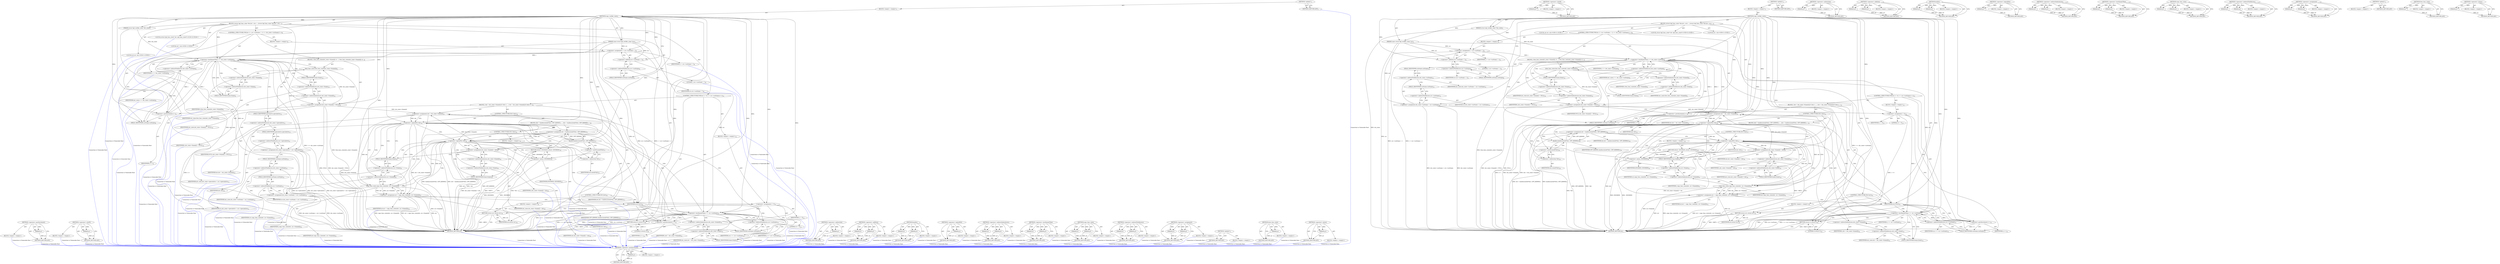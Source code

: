 digraph "&lt;operator&gt;.minus" {
vulnerable_154 [label=<(METHOD,&lt;operator&gt;.postIncrement)>];
vulnerable_155 [label=<(PARAM,p1)>];
vulnerable_156 [label=<(BLOCK,&lt;empty&gt;,&lt;empty&gt;)>];
vulnerable_157 [label=<(METHOD_RETURN,ANY)>];
vulnerable_176 [label=<(METHOD,&lt;operator&gt;.sizeOf)>];
vulnerable_177 [label=<(PARAM,p1)>];
vulnerable_178 [label=<(BLOCK,&lt;empty&gt;,&lt;empty&gt;)>];
vulnerable_179 [label=<(METHOD_RETURN,ANY)>];
vulnerable_6 [label=<(METHOD,&lt;global&gt;)<SUB>1</SUB>>];
vulnerable_7 [label=<(BLOCK,&lt;empty&gt;,&lt;empty&gt;)<SUB>1</SUB>>];
vulnerable_8 [label=<(METHOD,copy_verifier_state)<SUB>1</SUB>>];
vulnerable_9 [label=<(PARAM,struct bpf_verifier_state *dst_state)<SUB>1</SUB>>];
vulnerable_10 [label=<(PARAM,const struct bpf_verifier_state *src)<SUB>2</SUB>>];
vulnerable_11 [label=<(BLOCK,{
	struct bpf_func_state *dst;
	int i, err;

	/...,{
	struct bpf_func_state *dst;
	int i, err;

	/...)<SUB>3</SUB>>];
vulnerable_12 [label="<(LOCAL,struct bpf_func_state* dst: bpf_func_state*)<SUB>4</SUB>>"];
vulnerable_13 [label="<(LOCAL,int i: int)<SUB>5</SUB>>"];
vulnerable_14 [label="<(LOCAL,int err: int)<SUB>5</SUB>>"];
vulnerable_15 [label=<(CONTROL_STRUCTURE,FOR,for (i = src-&gt;curframe + 1;i &lt;= dst_state-&gt;curframe;i++))<SUB>8</SUB>>];
vulnerable_16 [label=<(BLOCK,&lt;empty&gt;,&lt;empty&gt;)<SUB>8</SUB>>];
vulnerable_17 [label=<(&lt;operator&gt;.assignment,i = src-&gt;curframe + 1)<SUB>8</SUB>>];
vulnerable_18 [label=<(IDENTIFIER,i,i = src-&gt;curframe + 1)<SUB>8</SUB>>];
vulnerable_19 [label=<(&lt;operator&gt;.addition,src-&gt;curframe + 1)<SUB>8</SUB>>];
vulnerable_20 [label=<(&lt;operator&gt;.indirectFieldAccess,src-&gt;curframe)<SUB>8</SUB>>];
vulnerable_21 [label=<(IDENTIFIER,src,src-&gt;curframe + 1)<SUB>8</SUB>>];
vulnerable_22 [label=<(FIELD_IDENTIFIER,curframe,curframe)<SUB>8</SUB>>];
vulnerable_23 [label=<(LITERAL,1,src-&gt;curframe + 1)<SUB>8</SUB>>];
vulnerable_24 [label=<(&lt;operator&gt;.lessEqualsThan,i &lt;= dst_state-&gt;curframe)<SUB>8</SUB>>];
vulnerable_25 [label=<(IDENTIFIER,i,i &lt;= dst_state-&gt;curframe)<SUB>8</SUB>>];
vulnerable_26 [label=<(&lt;operator&gt;.indirectFieldAccess,dst_state-&gt;curframe)<SUB>8</SUB>>];
vulnerable_27 [label=<(IDENTIFIER,dst_state,i &lt;= dst_state-&gt;curframe)<SUB>8</SUB>>];
vulnerable_28 [label=<(FIELD_IDENTIFIER,curframe,curframe)<SUB>8</SUB>>];
vulnerable_29 [label=<(&lt;operator&gt;.postIncrement,i++)<SUB>8</SUB>>];
vulnerable_30 [label=<(IDENTIFIER,i,i++)<SUB>8</SUB>>];
vulnerable_31 [label=<(BLOCK,{
 		free_func_state(dst_state-&gt;frame[i]);
 		d...,{
 		free_func_state(dst_state-&gt;frame[i]);
 		d...)<SUB>8</SUB>>];
vulnerable_32 [label=<(free_func_state,free_func_state(dst_state-&gt;frame[i]))<SUB>9</SUB>>];
vulnerable_33 [label=<(&lt;operator&gt;.indirectIndexAccess,dst_state-&gt;frame[i])<SUB>9</SUB>>];
vulnerable_34 [label=<(&lt;operator&gt;.indirectFieldAccess,dst_state-&gt;frame)<SUB>9</SUB>>];
vulnerable_35 [label=<(IDENTIFIER,dst_state,free_func_state(dst_state-&gt;frame[i]))<SUB>9</SUB>>];
vulnerable_36 [label=<(FIELD_IDENTIFIER,frame,frame)<SUB>9</SUB>>];
vulnerable_37 [label=<(IDENTIFIER,i,free_func_state(dst_state-&gt;frame[i]))<SUB>9</SUB>>];
vulnerable_38 [label=<(&lt;operator&gt;.assignment,dst_state-&gt;frame[i] = NULL)<SUB>10</SUB>>];
vulnerable_39 [label=<(&lt;operator&gt;.indirectIndexAccess,dst_state-&gt;frame[i])<SUB>10</SUB>>];
vulnerable_40 [label=<(&lt;operator&gt;.indirectFieldAccess,dst_state-&gt;frame)<SUB>10</SUB>>];
vulnerable_41 [label=<(IDENTIFIER,dst_state,dst_state-&gt;frame[i] = NULL)<SUB>10</SUB>>];
vulnerable_42 [label=<(FIELD_IDENTIFIER,frame,frame)<SUB>10</SUB>>];
vulnerable_43 [label=<(IDENTIFIER,i,dst_state-&gt;frame[i] = NULL)<SUB>10</SUB>>];
vulnerable_44 [label=<(IDENTIFIER,NULL,dst_state-&gt;frame[i] = NULL)<SUB>10</SUB>>];
vulnerable_45 [label=<(&lt;operator&gt;.assignment,dst_state-&gt;curframe = src-&gt;curframe)<SUB>12</SUB>>];
vulnerable_46 [label=<(&lt;operator&gt;.indirectFieldAccess,dst_state-&gt;curframe)<SUB>12</SUB>>];
vulnerable_47 [label=<(IDENTIFIER,dst_state,dst_state-&gt;curframe = src-&gt;curframe)<SUB>12</SUB>>];
vulnerable_48 [label=<(FIELD_IDENTIFIER,curframe,curframe)<SUB>12</SUB>>];
vulnerable_49 [label=<(&lt;operator&gt;.indirectFieldAccess,src-&gt;curframe)<SUB>12</SUB>>];
vulnerable_50 [label=<(IDENTIFIER,src,dst_state-&gt;curframe = src-&gt;curframe)<SUB>12</SUB>>];
vulnerable_51 [label=<(FIELD_IDENTIFIER,curframe,curframe)<SUB>12</SUB>>];
vulnerable_52 [label=<(CONTROL_STRUCTURE,FOR,for (i = 0;i &lt;= src-&gt;curframe;i++))<SUB>13</SUB>>];
vulnerable_53 [label=<(BLOCK,&lt;empty&gt;,&lt;empty&gt;)<SUB>13</SUB>>];
vulnerable_54 [label=<(&lt;operator&gt;.assignment,i = 0)<SUB>13</SUB>>];
vulnerable_55 [label=<(IDENTIFIER,i,i = 0)<SUB>13</SUB>>];
vulnerable_56 [label=<(LITERAL,0,i = 0)<SUB>13</SUB>>];
vulnerable_57 [label=<(&lt;operator&gt;.lessEqualsThan,i &lt;= src-&gt;curframe)<SUB>13</SUB>>];
vulnerable_58 [label=<(IDENTIFIER,i,i &lt;= src-&gt;curframe)<SUB>13</SUB>>];
vulnerable_59 [label=<(&lt;operator&gt;.indirectFieldAccess,src-&gt;curframe)<SUB>13</SUB>>];
vulnerable_60 [label=<(IDENTIFIER,src,i &lt;= src-&gt;curframe)<SUB>13</SUB>>];
vulnerable_61 [label=<(FIELD_IDENTIFIER,curframe,curframe)<SUB>13</SUB>>];
vulnerable_62 [label=<(&lt;operator&gt;.postIncrement,i++)<SUB>13</SUB>>];
vulnerable_63 [label=<(IDENTIFIER,i,i++)<SUB>13</SUB>>];
vulnerable_64 [label=<(BLOCK,{
 		dst = dst_state-&gt;frame[i];
		if (!dst) {
	...,{
 		dst = dst_state-&gt;frame[i];
		if (!dst) {
	...)<SUB>13</SUB>>];
vulnerable_65 [label=<(&lt;operator&gt;.assignment,dst = dst_state-&gt;frame[i])<SUB>14</SUB>>];
vulnerable_66 [label=<(IDENTIFIER,dst,dst = dst_state-&gt;frame[i])<SUB>14</SUB>>];
vulnerable_67 [label=<(&lt;operator&gt;.indirectIndexAccess,dst_state-&gt;frame[i])<SUB>14</SUB>>];
vulnerable_68 [label=<(&lt;operator&gt;.indirectFieldAccess,dst_state-&gt;frame)<SUB>14</SUB>>];
vulnerable_69 [label=<(IDENTIFIER,dst_state,dst = dst_state-&gt;frame[i])<SUB>14</SUB>>];
vulnerable_70 [label=<(FIELD_IDENTIFIER,frame,frame)<SUB>14</SUB>>];
vulnerable_71 [label=<(IDENTIFIER,i,dst = dst_state-&gt;frame[i])<SUB>14</SUB>>];
vulnerable_72 [label=<(CONTROL_STRUCTURE,IF,if (!dst))<SUB>15</SUB>>];
vulnerable_73 [label=<(&lt;operator&gt;.logicalNot,!dst)<SUB>15</SUB>>];
vulnerable_74 [label=<(IDENTIFIER,dst,!dst)<SUB>15</SUB>>];
vulnerable_75 [label=<(BLOCK,{
			dst = kzalloc(sizeof(*dst), GFP_KERNEL);
	...,{
			dst = kzalloc(sizeof(*dst), GFP_KERNEL);
	...)<SUB>15</SUB>>];
vulnerable_76 [label=<(&lt;operator&gt;.assignment,dst = kzalloc(sizeof(*dst), GFP_KERNEL))<SUB>16</SUB>>];
vulnerable_77 [label=<(IDENTIFIER,dst,dst = kzalloc(sizeof(*dst), GFP_KERNEL))<SUB>16</SUB>>];
vulnerable_78 [label=<(kzalloc,kzalloc(sizeof(*dst), GFP_KERNEL))<SUB>16</SUB>>];
vulnerable_79 [label=<(&lt;operator&gt;.sizeOf,sizeof(*dst))<SUB>16</SUB>>];
vulnerable_80 [label=<(&lt;operator&gt;.indirection,*dst)<SUB>16</SUB>>];
vulnerable_81 [label=<(IDENTIFIER,dst,sizeof(*dst))<SUB>16</SUB>>];
vulnerable_82 [label=<(IDENTIFIER,GFP_KERNEL,kzalloc(sizeof(*dst), GFP_KERNEL))<SUB>16</SUB>>];
vulnerable_83 [label=<(CONTROL_STRUCTURE,IF,if (!dst))<SUB>17</SUB>>];
vulnerable_84 [label=<(&lt;operator&gt;.logicalNot,!dst)<SUB>17</SUB>>];
vulnerable_85 [label=<(IDENTIFIER,dst,!dst)<SUB>17</SUB>>];
vulnerable_86 [label=<(BLOCK,&lt;empty&gt;,&lt;empty&gt;)<SUB>18</SUB>>];
vulnerable_87 [label=<(RETURN,return -ENOMEM;,return -ENOMEM;)<SUB>18</SUB>>];
vulnerable_88 [label=<(&lt;operator&gt;.minus,-ENOMEM)<SUB>18</SUB>>];
vulnerable_89 [label=<(IDENTIFIER,ENOMEM,-ENOMEM)<SUB>18</SUB>>];
vulnerable_90 [label=<(&lt;operator&gt;.assignment,dst_state-&gt;frame[i] = dst)<SUB>19</SUB>>];
vulnerable_91 [label=<(&lt;operator&gt;.indirectIndexAccess,dst_state-&gt;frame[i])<SUB>19</SUB>>];
vulnerable_92 [label=<(&lt;operator&gt;.indirectFieldAccess,dst_state-&gt;frame)<SUB>19</SUB>>];
vulnerable_93 [label=<(IDENTIFIER,dst_state,dst_state-&gt;frame[i] = dst)<SUB>19</SUB>>];
vulnerable_94 [label=<(FIELD_IDENTIFIER,frame,frame)<SUB>19</SUB>>];
vulnerable_95 [label=<(IDENTIFIER,i,dst_state-&gt;frame[i] = dst)<SUB>19</SUB>>];
vulnerable_96 [label=<(IDENTIFIER,dst,dst_state-&gt;frame[i] = dst)<SUB>19</SUB>>];
vulnerable_97 [label=<(&lt;operator&gt;.assignment,err = copy_func_state(dst, src-&gt;frame[i]))<SUB>21</SUB>>];
vulnerable_98 [label=<(IDENTIFIER,err,err = copy_func_state(dst, src-&gt;frame[i]))<SUB>21</SUB>>];
vulnerable_99 [label=<(copy_func_state,copy_func_state(dst, src-&gt;frame[i]))<SUB>21</SUB>>];
vulnerable_100 [label=<(IDENTIFIER,dst,copy_func_state(dst, src-&gt;frame[i]))<SUB>21</SUB>>];
vulnerable_101 [label=<(&lt;operator&gt;.indirectIndexAccess,src-&gt;frame[i])<SUB>21</SUB>>];
vulnerable_102 [label=<(&lt;operator&gt;.indirectFieldAccess,src-&gt;frame)<SUB>21</SUB>>];
vulnerable_103 [label=<(IDENTIFIER,src,copy_func_state(dst, src-&gt;frame[i]))<SUB>21</SUB>>];
vulnerable_104 [label=<(FIELD_IDENTIFIER,frame,frame)<SUB>21</SUB>>];
vulnerable_105 [label=<(IDENTIFIER,i,copy_func_state(dst, src-&gt;frame[i]))<SUB>21</SUB>>];
vulnerable_106 [label=<(CONTROL_STRUCTURE,IF,if (err))<SUB>22</SUB>>];
vulnerable_107 [label=<(IDENTIFIER,err,if (err))<SUB>22</SUB>>];
vulnerable_108 [label=<(BLOCK,&lt;empty&gt;,&lt;empty&gt;)<SUB>23</SUB>>];
vulnerable_109 [label=<(RETURN,return err;,return err;)<SUB>23</SUB>>];
vulnerable_110 [label=<(IDENTIFIER,err,return err;)<SUB>23</SUB>>];
vulnerable_111 [label=<(RETURN,return 0;,return 0;)<SUB>25</SUB>>];
vulnerable_112 [label=<(LITERAL,0,return 0;)<SUB>25</SUB>>];
vulnerable_113 [label=<(METHOD_RETURN,int)<SUB>1</SUB>>];
vulnerable_115 [label=<(METHOD_RETURN,ANY)<SUB>1</SUB>>];
vulnerable_180 [label=<(METHOD,&lt;operator&gt;.indirection)>];
vulnerable_181 [label=<(PARAM,p1)>];
vulnerable_182 [label=<(BLOCK,&lt;empty&gt;,&lt;empty&gt;)>];
vulnerable_183 [label=<(METHOD_RETURN,ANY)>];
vulnerable_139 [label=<(METHOD,&lt;operator&gt;.addition)>];
vulnerable_140 [label=<(PARAM,p1)>];
vulnerable_141 [label=<(PARAM,p2)>];
vulnerable_142 [label=<(BLOCK,&lt;empty&gt;,&lt;empty&gt;)>];
vulnerable_143 [label=<(METHOD_RETURN,ANY)>];
vulnerable_171 [label=<(METHOD,kzalloc)>];
vulnerable_172 [label=<(PARAM,p1)>];
vulnerable_173 [label=<(PARAM,p2)>];
vulnerable_174 [label=<(BLOCK,&lt;empty&gt;,&lt;empty&gt;)>];
vulnerable_175 [label=<(METHOD_RETURN,ANY)>];
vulnerable_167 [label=<(METHOD,&lt;operator&gt;.logicalNot)>];
vulnerable_168 [label=<(PARAM,p1)>];
vulnerable_169 [label=<(BLOCK,&lt;empty&gt;,&lt;empty&gt;)>];
vulnerable_170 [label=<(METHOD_RETURN,ANY)>];
vulnerable_162 [label=<(METHOD,&lt;operator&gt;.indirectIndexAccess)>];
vulnerable_163 [label=<(PARAM,p1)>];
vulnerable_164 [label=<(PARAM,p2)>];
vulnerable_165 [label=<(BLOCK,&lt;empty&gt;,&lt;empty&gt;)>];
vulnerable_166 [label=<(METHOD_RETURN,ANY)>];
vulnerable_149 [label=<(METHOD,&lt;operator&gt;.lessEqualsThan)>];
vulnerable_150 [label=<(PARAM,p1)>];
vulnerable_151 [label=<(PARAM,p2)>];
vulnerable_152 [label=<(BLOCK,&lt;empty&gt;,&lt;empty&gt;)>];
vulnerable_153 [label=<(METHOD_RETURN,ANY)>];
vulnerable_188 [label=<(METHOD,copy_func_state)>];
vulnerable_189 [label=<(PARAM,p1)>];
vulnerable_190 [label=<(PARAM,p2)>];
vulnerable_191 [label=<(BLOCK,&lt;empty&gt;,&lt;empty&gt;)>];
vulnerable_192 [label=<(METHOD_RETURN,ANY)>];
vulnerable_144 [label=<(METHOD,&lt;operator&gt;.indirectFieldAccess)>];
vulnerable_145 [label=<(PARAM,p1)>];
vulnerable_146 [label=<(PARAM,p2)>];
vulnerable_147 [label=<(BLOCK,&lt;empty&gt;,&lt;empty&gt;)>];
vulnerable_148 [label=<(METHOD_RETURN,ANY)>];
vulnerable_134 [label=<(METHOD,&lt;operator&gt;.assignment)>];
vulnerable_135 [label=<(PARAM,p1)>];
vulnerable_136 [label=<(PARAM,p2)>];
vulnerable_137 [label=<(BLOCK,&lt;empty&gt;,&lt;empty&gt;)>];
vulnerable_138 [label=<(METHOD_RETURN,ANY)>];
vulnerable_128 [label=<(METHOD,&lt;global&gt;)<SUB>1</SUB>>];
vulnerable_129 [label=<(BLOCK,&lt;empty&gt;,&lt;empty&gt;)>];
vulnerable_130 [label=<(METHOD_RETURN,ANY)>];
vulnerable_158 [label=<(METHOD,free_func_state)>];
vulnerable_159 [label=<(PARAM,p1)>];
vulnerable_160 [label=<(BLOCK,&lt;empty&gt;,&lt;empty&gt;)>];
vulnerable_161 [label=<(METHOD_RETURN,ANY)>];
vulnerable_184 [label=<(METHOD,&lt;operator&gt;.minus)>];
vulnerable_185 [label=<(PARAM,p1)>];
vulnerable_186 [label=<(BLOCK,&lt;empty&gt;,&lt;empty&gt;)>];
vulnerable_187 [label=<(METHOD_RETURN,ANY)>];
fixed_161 [label=<(METHOD,&lt;operator&gt;.postIncrement)>];
fixed_162 [label=<(PARAM,p1)>];
fixed_163 [label=<(BLOCK,&lt;empty&gt;,&lt;empty&gt;)>];
fixed_164 [label=<(METHOD_RETURN,ANY)>];
fixed_183 [label=<(METHOD,&lt;operator&gt;.sizeOf)>];
fixed_184 [label=<(PARAM,p1)>];
fixed_185 [label=<(BLOCK,&lt;empty&gt;,&lt;empty&gt;)>];
fixed_186 [label=<(METHOD_RETURN,ANY)>];
fixed_6 [label=<(METHOD,&lt;global&gt;)<SUB>1</SUB>>];
fixed_7 [label=<(BLOCK,&lt;empty&gt;,&lt;empty&gt;)<SUB>1</SUB>>];
fixed_8 [label=<(METHOD,copy_verifier_state)<SUB>1</SUB>>];
fixed_9 [label=<(PARAM,struct bpf_verifier_state *dst_state)<SUB>1</SUB>>];
fixed_10 [label=<(PARAM,const struct bpf_verifier_state *src)<SUB>2</SUB>>];
fixed_11 [label=<(BLOCK,{
	struct bpf_func_state *dst;
	int i, err;

	/...,{
	struct bpf_func_state *dst;
	int i, err;

	/...)<SUB>3</SUB>>];
fixed_12 [label="<(LOCAL,struct bpf_func_state* dst: bpf_func_state*)<SUB>4</SUB>>"];
fixed_13 [label="<(LOCAL,int i: int)<SUB>5</SUB>>"];
fixed_14 [label="<(LOCAL,int err: int)<SUB>5</SUB>>"];
fixed_15 [label=<(CONTROL_STRUCTURE,FOR,for (i = src-&gt;curframe + 1;i &lt;= dst_state-&gt;curframe;i++))<SUB>8</SUB>>];
fixed_16 [label=<(BLOCK,&lt;empty&gt;,&lt;empty&gt;)<SUB>8</SUB>>];
fixed_17 [label=<(&lt;operator&gt;.assignment,i = src-&gt;curframe + 1)<SUB>8</SUB>>];
fixed_18 [label=<(IDENTIFIER,i,i = src-&gt;curframe + 1)<SUB>8</SUB>>];
fixed_19 [label=<(&lt;operator&gt;.addition,src-&gt;curframe + 1)<SUB>8</SUB>>];
fixed_20 [label=<(&lt;operator&gt;.indirectFieldAccess,src-&gt;curframe)<SUB>8</SUB>>];
fixed_21 [label=<(IDENTIFIER,src,src-&gt;curframe + 1)<SUB>8</SUB>>];
fixed_22 [label=<(FIELD_IDENTIFIER,curframe,curframe)<SUB>8</SUB>>];
fixed_23 [label=<(LITERAL,1,src-&gt;curframe + 1)<SUB>8</SUB>>];
fixed_24 [label=<(&lt;operator&gt;.lessEqualsThan,i &lt;= dst_state-&gt;curframe)<SUB>8</SUB>>];
fixed_25 [label=<(IDENTIFIER,i,i &lt;= dst_state-&gt;curframe)<SUB>8</SUB>>];
fixed_26 [label=<(&lt;operator&gt;.indirectFieldAccess,dst_state-&gt;curframe)<SUB>8</SUB>>];
fixed_27 [label=<(IDENTIFIER,dst_state,i &lt;= dst_state-&gt;curframe)<SUB>8</SUB>>];
fixed_28 [label=<(FIELD_IDENTIFIER,curframe,curframe)<SUB>8</SUB>>];
fixed_29 [label=<(&lt;operator&gt;.postIncrement,i++)<SUB>8</SUB>>];
fixed_30 [label=<(IDENTIFIER,i,i++)<SUB>8</SUB>>];
fixed_31 [label=<(BLOCK,{
 		free_func_state(dst_state-&gt;frame[i]);
 		d...,{
 		free_func_state(dst_state-&gt;frame[i]);
 		d...)<SUB>8</SUB>>];
fixed_32 [label=<(free_func_state,free_func_state(dst_state-&gt;frame[i]))<SUB>9</SUB>>];
fixed_33 [label=<(&lt;operator&gt;.indirectIndexAccess,dst_state-&gt;frame[i])<SUB>9</SUB>>];
fixed_34 [label=<(&lt;operator&gt;.indirectFieldAccess,dst_state-&gt;frame)<SUB>9</SUB>>];
fixed_35 [label=<(IDENTIFIER,dst_state,free_func_state(dst_state-&gt;frame[i]))<SUB>9</SUB>>];
fixed_36 [label=<(FIELD_IDENTIFIER,frame,frame)<SUB>9</SUB>>];
fixed_37 [label=<(IDENTIFIER,i,free_func_state(dst_state-&gt;frame[i]))<SUB>9</SUB>>];
fixed_38 [label=<(&lt;operator&gt;.assignment,dst_state-&gt;frame[i] = NULL)<SUB>10</SUB>>];
fixed_39 [label=<(&lt;operator&gt;.indirectIndexAccess,dst_state-&gt;frame[i])<SUB>10</SUB>>];
fixed_40 [label=<(&lt;operator&gt;.indirectFieldAccess,dst_state-&gt;frame)<SUB>10</SUB>>];
fixed_41 [label=<(IDENTIFIER,dst_state,dst_state-&gt;frame[i] = NULL)<SUB>10</SUB>>];
fixed_42 [label=<(FIELD_IDENTIFIER,frame,frame)<SUB>10</SUB>>];
fixed_43 [label=<(IDENTIFIER,i,dst_state-&gt;frame[i] = NULL)<SUB>10</SUB>>];
fixed_44 [label=<(IDENTIFIER,NULL,dst_state-&gt;frame[i] = NULL)<SUB>10</SUB>>];
fixed_45 [label=<(&lt;operator&gt;.assignment,dst_state-&gt;speculative = src-&gt;speculative)<SUB>12</SUB>>];
fixed_46 [label=<(&lt;operator&gt;.indirectFieldAccess,dst_state-&gt;speculative)<SUB>12</SUB>>];
fixed_47 [label=<(IDENTIFIER,dst_state,dst_state-&gt;speculative = src-&gt;speculative)<SUB>12</SUB>>];
fixed_48 [label=<(FIELD_IDENTIFIER,speculative,speculative)<SUB>12</SUB>>];
fixed_49 [label=<(&lt;operator&gt;.indirectFieldAccess,src-&gt;speculative)<SUB>12</SUB>>];
fixed_50 [label=<(IDENTIFIER,src,dst_state-&gt;speculative = src-&gt;speculative)<SUB>12</SUB>>];
fixed_51 [label=<(FIELD_IDENTIFIER,speculative,speculative)<SUB>12</SUB>>];
fixed_52 [label=<(&lt;operator&gt;.assignment,dst_state-&gt;curframe = src-&gt;curframe)<SUB>13</SUB>>];
fixed_53 [label=<(&lt;operator&gt;.indirectFieldAccess,dst_state-&gt;curframe)<SUB>13</SUB>>];
fixed_54 [label=<(IDENTIFIER,dst_state,dst_state-&gt;curframe = src-&gt;curframe)<SUB>13</SUB>>];
fixed_55 [label=<(FIELD_IDENTIFIER,curframe,curframe)<SUB>13</SUB>>];
fixed_56 [label=<(&lt;operator&gt;.indirectFieldAccess,src-&gt;curframe)<SUB>13</SUB>>];
fixed_57 [label=<(IDENTIFIER,src,dst_state-&gt;curframe = src-&gt;curframe)<SUB>13</SUB>>];
fixed_58 [label=<(FIELD_IDENTIFIER,curframe,curframe)<SUB>13</SUB>>];
fixed_59 [label=<(CONTROL_STRUCTURE,FOR,for (i = 0;i &lt;= src-&gt;curframe;i++))<SUB>14</SUB>>];
fixed_60 [label=<(BLOCK,&lt;empty&gt;,&lt;empty&gt;)<SUB>14</SUB>>];
fixed_61 [label=<(&lt;operator&gt;.assignment,i = 0)<SUB>14</SUB>>];
fixed_62 [label=<(IDENTIFIER,i,i = 0)<SUB>14</SUB>>];
fixed_63 [label=<(LITERAL,0,i = 0)<SUB>14</SUB>>];
fixed_64 [label=<(&lt;operator&gt;.lessEqualsThan,i &lt;= src-&gt;curframe)<SUB>14</SUB>>];
fixed_65 [label=<(IDENTIFIER,i,i &lt;= src-&gt;curframe)<SUB>14</SUB>>];
fixed_66 [label=<(&lt;operator&gt;.indirectFieldAccess,src-&gt;curframe)<SUB>14</SUB>>];
fixed_67 [label=<(IDENTIFIER,src,i &lt;= src-&gt;curframe)<SUB>14</SUB>>];
fixed_68 [label=<(FIELD_IDENTIFIER,curframe,curframe)<SUB>14</SUB>>];
fixed_69 [label=<(&lt;operator&gt;.postIncrement,i++)<SUB>14</SUB>>];
fixed_70 [label=<(IDENTIFIER,i,i++)<SUB>14</SUB>>];
fixed_71 [label=<(BLOCK,{
 		dst = dst_state-&gt;frame[i];
		if (!dst) {
	...,{
 		dst = dst_state-&gt;frame[i];
		if (!dst) {
	...)<SUB>14</SUB>>];
fixed_72 [label=<(&lt;operator&gt;.assignment,dst = dst_state-&gt;frame[i])<SUB>15</SUB>>];
fixed_73 [label=<(IDENTIFIER,dst,dst = dst_state-&gt;frame[i])<SUB>15</SUB>>];
fixed_74 [label=<(&lt;operator&gt;.indirectIndexAccess,dst_state-&gt;frame[i])<SUB>15</SUB>>];
fixed_75 [label=<(&lt;operator&gt;.indirectFieldAccess,dst_state-&gt;frame)<SUB>15</SUB>>];
fixed_76 [label=<(IDENTIFIER,dst_state,dst = dst_state-&gt;frame[i])<SUB>15</SUB>>];
fixed_77 [label=<(FIELD_IDENTIFIER,frame,frame)<SUB>15</SUB>>];
fixed_78 [label=<(IDENTIFIER,i,dst = dst_state-&gt;frame[i])<SUB>15</SUB>>];
fixed_79 [label=<(CONTROL_STRUCTURE,IF,if (!dst))<SUB>16</SUB>>];
fixed_80 [label=<(&lt;operator&gt;.logicalNot,!dst)<SUB>16</SUB>>];
fixed_81 [label=<(IDENTIFIER,dst,!dst)<SUB>16</SUB>>];
fixed_82 [label=<(BLOCK,{
			dst = kzalloc(sizeof(*dst), GFP_KERNEL);
	...,{
			dst = kzalloc(sizeof(*dst), GFP_KERNEL);
	...)<SUB>16</SUB>>];
fixed_83 [label=<(&lt;operator&gt;.assignment,dst = kzalloc(sizeof(*dst), GFP_KERNEL))<SUB>17</SUB>>];
fixed_84 [label=<(IDENTIFIER,dst,dst = kzalloc(sizeof(*dst), GFP_KERNEL))<SUB>17</SUB>>];
fixed_85 [label=<(kzalloc,kzalloc(sizeof(*dst), GFP_KERNEL))<SUB>17</SUB>>];
fixed_86 [label=<(&lt;operator&gt;.sizeOf,sizeof(*dst))<SUB>17</SUB>>];
fixed_87 [label=<(&lt;operator&gt;.indirection,*dst)<SUB>17</SUB>>];
fixed_88 [label=<(IDENTIFIER,dst,sizeof(*dst))<SUB>17</SUB>>];
fixed_89 [label=<(IDENTIFIER,GFP_KERNEL,kzalloc(sizeof(*dst), GFP_KERNEL))<SUB>17</SUB>>];
fixed_90 [label=<(CONTROL_STRUCTURE,IF,if (!dst))<SUB>18</SUB>>];
fixed_91 [label=<(&lt;operator&gt;.logicalNot,!dst)<SUB>18</SUB>>];
fixed_92 [label=<(IDENTIFIER,dst,!dst)<SUB>18</SUB>>];
fixed_93 [label=<(BLOCK,&lt;empty&gt;,&lt;empty&gt;)<SUB>19</SUB>>];
fixed_94 [label=<(RETURN,return -ENOMEM;,return -ENOMEM;)<SUB>19</SUB>>];
fixed_95 [label=<(&lt;operator&gt;.minus,-ENOMEM)<SUB>19</SUB>>];
fixed_96 [label=<(IDENTIFIER,ENOMEM,-ENOMEM)<SUB>19</SUB>>];
fixed_97 [label=<(&lt;operator&gt;.assignment,dst_state-&gt;frame[i] = dst)<SUB>20</SUB>>];
fixed_98 [label=<(&lt;operator&gt;.indirectIndexAccess,dst_state-&gt;frame[i])<SUB>20</SUB>>];
fixed_99 [label=<(&lt;operator&gt;.indirectFieldAccess,dst_state-&gt;frame)<SUB>20</SUB>>];
fixed_100 [label=<(IDENTIFIER,dst_state,dst_state-&gt;frame[i] = dst)<SUB>20</SUB>>];
fixed_101 [label=<(FIELD_IDENTIFIER,frame,frame)<SUB>20</SUB>>];
fixed_102 [label=<(IDENTIFIER,i,dst_state-&gt;frame[i] = dst)<SUB>20</SUB>>];
fixed_103 [label=<(IDENTIFIER,dst,dst_state-&gt;frame[i] = dst)<SUB>20</SUB>>];
fixed_104 [label=<(&lt;operator&gt;.assignment,err = copy_func_state(dst, src-&gt;frame[i]))<SUB>22</SUB>>];
fixed_105 [label=<(IDENTIFIER,err,err = copy_func_state(dst, src-&gt;frame[i]))<SUB>22</SUB>>];
fixed_106 [label=<(copy_func_state,copy_func_state(dst, src-&gt;frame[i]))<SUB>22</SUB>>];
fixed_107 [label=<(IDENTIFIER,dst,copy_func_state(dst, src-&gt;frame[i]))<SUB>22</SUB>>];
fixed_108 [label=<(&lt;operator&gt;.indirectIndexAccess,src-&gt;frame[i])<SUB>22</SUB>>];
fixed_109 [label=<(&lt;operator&gt;.indirectFieldAccess,src-&gt;frame)<SUB>22</SUB>>];
fixed_110 [label=<(IDENTIFIER,src,copy_func_state(dst, src-&gt;frame[i]))<SUB>22</SUB>>];
fixed_111 [label=<(FIELD_IDENTIFIER,frame,frame)<SUB>22</SUB>>];
fixed_112 [label=<(IDENTIFIER,i,copy_func_state(dst, src-&gt;frame[i]))<SUB>22</SUB>>];
fixed_113 [label=<(CONTROL_STRUCTURE,IF,if (err))<SUB>23</SUB>>];
fixed_114 [label=<(IDENTIFIER,err,if (err))<SUB>23</SUB>>];
fixed_115 [label=<(BLOCK,&lt;empty&gt;,&lt;empty&gt;)<SUB>24</SUB>>];
fixed_116 [label=<(RETURN,return err;,return err;)<SUB>24</SUB>>];
fixed_117 [label=<(IDENTIFIER,err,return err;)<SUB>24</SUB>>];
fixed_118 [label=<(RETURN,return 0;,return 0;)<SUB>26</SUB>>];
fixed_119 [label=<(LITERAL,0,return 0;)<SUB>26</SUB>>];
fixed_120 [label=<(METHOD_RETURN,int)<SUB>1</SUB>>];
fixed_122 [label=<(METHOD_RETURN,ANY)<SUB>1</SUB>>];
fixed_187 [label=<(METHOD,&lt;operator&gt;.indirection)>];
fixed_188 [label=<(PARAM,p1)>];
fixed_189 [label=<(BLOCK,&lt;empty&gt;,&lt;empty&gt;)>];
fixed_190 [label=<(METHOD_RETURN,ANY)>];
fixed_146 [label=<(METHOD,&lt;operator&gt;.addition)>];
fixed_147 [label=<(PARAM,p1)>];
fixed_148 [label=<(PARAM,p2)>];
fixed_149 [label=<(BLOCK,&lt;empty&gt;,&lt;empty&gt;)>];
fixed_150 [label=<(METHOD_RETURN,ANY)>];
fixed_178 [label=<(METHOD,kzalloc)>];
fixed_179 [label=<(PARAM,p1)>];
fixed_180 [label=<(PARAM,p2)>];
fixed_181 [label=<(BLOCK,&lt;empty&gt;,&lt;empty&gt;)>];
fixed_182 [label=<(METHOD_RETURN,ANY)>];
fixed_174 [label=<(METHOD,&lt;operator&gt;.logicalNot)>];
fixed_175 [label=<(PARAM,p1)>];
fixed_176 [label=<(BLOCK,&lt;empty&gt;,&lt;empty&gt;)>];
fixed_177 [label=<(METHOD_RETURN,ANY)>];
fixed_169 [label=<(METHOD,&lt;operator&gt;.indirectIndexAccess)>];
fixed_170 [label=<(PARAM,p1)>];
fixed_171 [label=<(PARAM,p2)>];
fixed_172 [label=<(BLOCK,&lt;empty&gt;,&lt;empty&gt;)>];
fixed_173 [label=<(METHOD_RETURN,ANY)>];
fixed_156 [label=<(METHOD,&lt;operator&gt;.lessEqualsThan)>];
fixed_157 [label=<(PARAM,p1)>];
fixed_158 [label=<(PARAM,p2)>];
fixed_159 [label=<(BLOCK,&lt;empty&gt;,&lt;empty&gt;)>];
fixed_160 [label=<(METHOD_RETURN,ANY)>];
fixed_195 [label=<(METHOD,copy_func_state)>];
fixed_196 [label=<(PARAM,p1)>];
fixed_197 [label=<(PARAM,p2)>];
fixed_198 [label=<(BLOCK,&lt;empty&gt;,&lt;empty&gt;)>];
fixed_199 [label=<(METHOD_RETURN,ANY)>];
fixed_151 [label=<(METHOD,&lt;operator&gt;.indirectFieldAccess)>];
fixed_152 [label=<(PARAM,p1)>];
fixed_153 [label=<(PARAM,p2)>];
fixed_154 [label=<(BLOCK,&lt;empty&gt;,&lt;empty&gt;)>];
fixed_155 [label=<(METHOD_RETURN,ANY)>];
fixed_141 [label=<(METHOD,&lt;operator&gt;.assignment)>];
fixed_142 [label=<(PARAM,p1)>];
fixed_143 [label=<(PARAM,p2)>];
fixed_144 [label=<(BLOCK,&lt;empty&gt;,&lt;empty&gt;)>];
fixed_145 [label=<(METHOD_RETURN,ANY)>];
fixed_135 [label=<(METHOD,&lt;global&gt;)<SUB>1</SUB>>];
fixed_136 [label=<(BLOCK,&lt;empty&gt;,&lt;empty&gt;)>];
fixed_137 [label=<(METHOD_RETURN,ANY)>];
fixed_165 [label=<(METHOD,free_func_state)>];
fixed_166 [label=<(PARAM,p1)>];
fixed_167 [label=<(BLOCK,&lt;empty&gt;,&lt;empty&gt;)>];
fixed_168 [label=<(METHOD_RETURN,ANY)>];
fixed_191 [label=<(METHOD,&lt;operator&gt;.minus)>];
fixed_192 [label=<(PARAM,p1)>];
fixed_193 [label=<(BLOCK,&lt;empty&gt;,&lt;empty&gt;)>];
fixed_194 [label=<(METHOD_RETURN,ANY)>];
vulnerable_154 -> vulnerable_155  [key=0, label="AST: "];
vulnerable_154 -> vulnerable_155  [key=1, label="DDG: "];
vulnerable_154 -> vulnerable_156  [key=0, label="AST: "];
vulnerable_154 -> vulnerable_157  [key=0, label="AST: "];
vulnerable_154 -> vulnerable_157  [key=1, label="CFG: "];
vulnerable_155 -> vulnerable_157  [key=0, label="DDG: p1"];
vulnerable_176 -> vulnerable_177  [key=0, label="AST: "];
vulnerable_176 -> vulnerable_177  [key=1, label="DDG: "];
vulnerable_176 -> vulnerable_178  [key=0, label="AST: "];
vulnerable_176 -> vulnerable_179  [key=0, label="AST: "];
vulnerable_176 -> vulnerable_179  [key=1, label="CFG: "];
vulnerable_177 -> vulnerable_179  [key=0, label="DDG: p1"];
vulnerable_6 -> vulnerable_7  [key=0, label="AST: "];
vulnerable_6 -> vulnerable_115  [key=0, label="AST: "];
vulnerable_6 -> vulnerable_115  [key=1, label="CFG: "];
vulnerable_7 -> vulnerable_8  [key=0, label="AST: "];
vulnerable_8 -> vulnerable_9  [key=0, label="AST: "];
vulnerable_8 -> vulnerable_9  [key=1, label="DDG: "];
vulnerable_8 -> vulnerable_10  [key=0, label="AST: "];
vulnerable_8 -> vulnerable_10  [key=1, label="DDG: "];
vulnerable_8 -> vulnerable_11  [key=0, label="AST: "];
vulnerable_8 -> vulnerable_113  [key=0, label="AST: "];
vulnerable_8 -> vulnerable_22  [key=0, label="CFG: "];
vulnerable_8 -> vulnerable_111  [key=0, label="DDG: "];
vulnerable_8 -> vulnerable_112  [key=0, label="DDG: "];
vulnerable_8 -> vulnerable_17  [key=0, label="DDG: "];
vulnerable_8 -> vulnerable_24  [key=0, label="DDG: "];
vulnerable_8 -> vulnerable_29  [key=0, label="DDG: "];
vulnerable_8 -> vulnerable_38  [key=0, label="DDG: "];
vulnerable_8 -> vulnerable_54  [key=0, label="DDG: "];
vulnerable_8 -> vulnerable_57  [key=0, label="DDG: "];
vulnerable_8 -> vulnerable_62  [key=0, label="DDG: "];
vulnerable_8 -> vulnerable_107  [key=0, label="DDG: "];
vulnerable_8 -> vulnerable_19  [key=0, label="DDG: "];
vulnerable_8 -> vulnerable_73  [key=0, label="DDG: "];
vulnerable_8 -> vulnerable_90  [key=0, label="DDG: "];
vulnerable_8 -> vulnerable_99  [key=0, label="DDG: "];
vulnerable_8 -> vulnerable_110  [key=0, label="DDG: "];
vulnerable_8 -> vulnerable_78  [key=0, label="DDG: "];
vulnerable_8 -> vulnerable_84  [key=0, label="DDG: "];
vulnerable_8 -> vulnerable_88  [key=0, label="DDG: "];
vulnerable_9 -> vulnerable_113  [key=0, label="DDG: dst_state"];
vulnerable_9 -> vulnerable_24  [key=0, label="DDG: dst_state"];
vulnerable_10 -> vulnerable_113  [key=0, label="DDG: src"];
vulnerable_10 -> vulnerable_45  [key=0, label="DDG: src"];
vulnerable_10 -> vulnerable_17  [key=0, label="DDG: src"];
vulnerable_10 -> vulnerable_57  [key=0, label="DDG: src"];
vulnerable_10 -> vulnerable_19  [key=0, label="DDG: src"];
vulnerable_11 -> vulnerable_12  [key=0, label="AST: "];
vulnerable_11 -> vulnerable_13  [key=0, label="AST: "];
vulnerable_11 -> vulnerable_14  [key=0, label="AST: "];
vulnerable_11 -> vulnerable_15  [key=0, label="AST: "];
vulnerable_11 -> vulnerable_45  [key=0, label="AST: "];
vulnerable_11 -> vulnerable_52  [key=0, label="AST: "];
vulnerable_11 -> vulnerable_111  [key=0, label="AST: "];
vulnerable_15 -> vulnerable_16  [key=0, label="AST: "];
vulnerable_15 -> vulnerable_24  [key=0, label="AST: "];
vulnerable_15 -> vulnerable_29  [key=0, label="AST: "];
vulnerable_15 -> vulnerable_31  [key=0, label="AST: "];
vulnerable_16 -> vulnerable_17  [key=0, label="AST: "];
vulnerable_17 -> vulnerable_18  [key=0, label="AST: "];
vulnerable_17 -> vulnerable_19  [key=0, label="AST: "];
vulnerable_17 -> vulnerable_28  [key=0, label="CFG: "];
vulnerable_17 -> vulnerable_113  [key=0, label="DDG: src-&gt;curframe + 1"];
vulnerable_17 -> vulnerable_113  [key=1, label="DDG: i = src-&gt;curframe + 1"];
vulnerable_17 -> vulnerable_24  [key=0, label="DDG: i"];
vulnerable_19 -> vulnerable_20  [key=0, label="AST: "];
vulnerable_19 -> vulnerable_23  [key=0, label="AST: "];
vulnerable_19 -> vulnerable_17  [key=0, label="CFG: "];
vulnerable_20 -> vulnerable_21  [key=0, label="AST: "];
vulnerable_20 -> vulnerable_22  [key=0, label="AST: "];
vulnerable_20 -> vulnerable_19  [key=0, label="CFG: "];
vulnerable_22 -> vulnerable_20  [key=0, label="CFG: "];
vulnerable_24 -> vulnerable_25  [key=0, label="AST: "];
vulnerable_24 -> vulnerable_26  [key=0, label="AST: "];
vulnerable_24 -> vulnerable_26  [key=1, label="CDG: "];
vulnerable_24 -> vulnerable_36  [key=0, label="CFG: "];
vulnerable_24 -> vulnerable_36  [key=1, label="CDG: "];
vulnerable_24 -> vulnerable_48  [key=0, label="CFG: "];
vulnerable_24 -> vulnerable_113  [key=0, label="DDG: i &lt;= dst_state-&gt;curframe"];
vulnerable_24 -> vulnerable_29  [key=0, label="DDG: i"];
vulnerable_24 -> vulnerable_29  [key=1, label="CDG: "];
vulnerable_24 -> vulnerable_34  [key=0, label="CDG: "];
vulnerable_24 -> vulnerable_32  [key=0, label="CDG: "];
vulnerable_24 -> vulnerable_42  [key=0, label="CDG: "];
vulnerable_24 -> vulnerable_28  [key=0, label="CDG: "];
vulnerable_24 -> vulnerable_38  [key=0, label="CDG: "];
vulnerable_24 -> vulnerable_40  [key=0, label="CDG: "];
vulnerable_24 -> vulnerable_24  [key=0, label="CDG: "];
vulnerable_24 -> vulnerable_33  [key=0, label="CDG: "];
vulnerable_24 -> vulnerable_39  [key=0, label="CDG: "];
vulnerable_26 -> vulnerable_27  [key=0, label="AST: "];
vulnerable_26 -> vulnerable_28  [key=0, label="AST: "];
vulnerable_26 -> vulnerable_24  [key=0, label="CFG: "];
vulnerable_28 -> vulnerable_26  [key=0, label="CFG: "];
vulnerable_29 -> vulnerable_30  [key=0, label="AST: "];
vulnerable_29 -> vulnerable_28  [key=0, label="CFG: "];
vulnerable_29 -> vulnerable_113  [key=0, label="DDG: i++"];
vulnerable_29 -> vulnerable_24  [key=0, label="DDG: i"];
vulnerable_31 -> vulnerable_32  [key=0, label="AST: "];
vulnerable_31 -> vulnerable_38  [key=0, label="AST: "];
vulnerable_32 -> vulnerable_33  [key=0, label="AST: "];
vulnerable_32 -> vulnerable_42  [key=0, label="CFG: "];
vulnerable_32 -> vulnerable_113  [key=0, label="DDG: free_func_state(dst_state-&gt;frame[i])"];
vulnerable_33 -> vulnerable_34  [key=0, label="AST: "];
vulnerable_33 -> vulnerable_37  [key=0, label="AST: "];
vulnerable_33 -> vulnerable_32  [key=0, label="CFG: "];
vulnerable_34 -> vulnerable_35  [key=0, label="AST: "];
vulnerable_34 -> vulnerable_36  [key=0, label="AST: "];
vulnerable_34 -> vulnerable_33  [key=0, label="CFG: "];
vulnerable_36 -> vulnerable_34  [key=0, label="CFG: "];
vulnerable_38 -> vulnerable_39  [key=0, label="AST: "];
vulnerable_38 -> vulnerable_44  [key=0, label="AST: "];
vulnerable_38 -> vulnerable_29  [key=0, label="CFG: "];
vulnerable_38 -> vulnerable_113  [key=0, label="DDG: dst_state-&gt;frame[i] = NULL"];
vulnerable_38 -> vulnerable_113  [key=1, label="DDG: NULL"];
vulnerable_38 -> vulnerable_65  [key=0, label="DDG: dst_state-&gt;frame[i]"];
vulnerable_38 -> vulnerable_32  [key=0, label="DDG: dst_state-&gt;frame[i]"];
vulnerable_39 -> vulnerable_40  [key=0, label="AST: "];
vulnerable_39 -> vulnerable_43  [key=0, label="AST: "];
vulnerable_39 -> vulnerable_38  [key=0, label="CFG: "];
vulnerable_40 -> vulnerable_41  [key=0, label="AST: "];
vulnerable_40 -> vulnerable_42  [key=0, label="AST: "];
vulnerable_40 -> vulnerable_39  [key=0, label="CFG: "];
vulnerable_42 -> vulnerable_40  [key=0, label="CFG: "];
vulnerable_45 -> vulnerable_46  [key=0, label="AST: "];
vulnerable_45 -> vulnerable_49  [key=0, label="AST: "];
vulnerable_45 -> vulnerable_54  [key=0, label="CFG: "];
vulnerable_45 -> vulnerable_113  [key=0, label="DDG: dst_state-&gt;curframe"];
vulnerable_45 -> vulnerable_113  [key=1, label="DDG: dst_state-&gt;curframe = src-&gt;curframe"];
vulnerable_46 -> vulnerable_47  [key=0, label="AST: "];
vulnerable_46 -> vulnerable_48  [key=0, label="AST: "];
vulnerable_46 -> vulnerable_51  [key=0, label="CFG: "];
vulnerable_48 -> vulnerable_46  [key=0, label="CFG: "];
vulnerable_49 -> vulnerable_50  [key=0, label="AST: "];
vulnerable_49 -> vulnerable_51  [key=0, label="AST: "];
vulnerable_49 -> vulnerable_45  [key=0, label="CFG: "];
vulnerable_51 -> vulnerable_49  [key=0, label="CFG: "];
vulnerable_52 -> vulnerable_53  [key=0, label="AST: "];
vulnerable_52 -> vulnerable_57  [key=0, label="AST: "];
vulnerable_52 -> vulnerable_62  [key=0, label="AST: "];
vulnerable_52 -> vulnerable_64  [key=0, label="AST: "];
vulnerable_53 -> vulnerable_54  [key=0, label="AST: "];
vulnerable_54 -> vulnerable_55  [key=0, label="AST: "];
vulnerable_54 -> vulnerable_56  [key=0, label="AST: "];
vulnerable_54 -> vulnerable_61  [key=0, label="CFG: "];
vulnerable_54 -> vulnerable_113  [key=0, label="DDG: i = 0"];
vulnerable_54 -> vulnerable_57  [key=0, label="DDG: i"];
vulnerable_57 -> vulnerable_58  [key=0, label="AST: "];
vulnerable_57 -> vulnerable_59  [key=0, label="AST: "];
vulnerable_57 -> vulnerable_70  [key=0, label="CFG: "];
vulnerable_57 -> vulnerable_70  [key=1, label="CDG: "];
vulnerable_57 -> vulnerable_111  [key=0, label="CFG: "];
vulnerable_57 -> vulnerable_111  [key=1, label="CDG: "];
vulnerable_57 -> vulnerable_113  [key=0, label="DDG: i"];
vulnerable_57 -> vulnerable_113  [key=1, label="DDG: src-&gt;curframe"];
vulnerable_57 -> vulnerable_113  [key=2, label="DDG: i &lt;= src-&gt;curframe"];
vulnerable_57 -> vulnerable_62  [key=0, label="DDG: i"];
vulnerable_57 -> vulnerable_68  [key=0, label="CDG: "];
vulnerable_57 -> vulnerable_73  [key=0, label="CDG: "];
vulnerable_57 -> vulnerable_67  [key=0, label="CDG: "];
vulnerable_57 -> vulnerable_65  [key=0, label="CDG: "];
vulnerable_59 -> vulnerable_60  [key=0, label="AST: "];
vulnerable_59 -> vulnerable_61  [key=0, label="AST: "];
vulnerable_59 -> vulnerable_57  [key=0, label="CFG: "];
vulnerable_61 -> vulnerable_59  [key=0, label="CFG: "];
vulnerable_62 -> vulnerable_63  [key=0, label="AST: "];
vulnerable_62 -> vulnerable_61  [key=0, label="CFG: "];
vulnerable_62 -> vulnerable_113  [key=0, label="DDG: i++"];
vulnerable_62 -> vulnerable_57  [key=0, label="DDG: i"];
vulnerable_64 -> vulnerable_65  [key=0, label="AST: "];
vulnerable_64 -> vulnerable_72  [key=0, label="AST: "];
vulnerable_64 -> vulnerable_97  [key=0, label="AST: "];
vulnerable_64 -> vulnerable_106  [key=0, label="AST: "];
vulnerable_65 -> vulnerable_66  [key=0, label="AST: "];
vulnerable_65 -> vulnerable_67  [key=0, label="AST: "];
vulnerable_65 -> vulnerable_73  [key=0, label="CFG: "];
vulnerable_65 -> vulnerable_73  [key=1, label="DDG: dst"];
vulnerable_65 -> vulnerable_113  [key=0, label="DDG: dst_state-&gt;frame[i]"];
vulnerable_65 -> vulnerable_113  [key=1, label="DDG: dst = dst_state-&gt;frame[i]"];
vulnerable_67 -> vulnerable_68  [key=0, label="AST: "];
vulnerable_67 -> vulnerable_71  [key=0, label="AST: "];
vulnerable_67 -> vulnerable_65  [key=0, label="CFG: "];
vulnerable_68 -> vulnerable_69  [key=0, label="AST: "];
vulnerable_68 -> vulnerable_70  [key=0, label="AST: "];
vulnerable_68 -> vulnerable_67  [key=0, label="CFG: "];
vulnerable_70 -> vulnerable_68  [key=0, label="CFG: "];
vulnerable_72 -> vulnerable_73  [key=0, label="AST: "];
vulnerable_72 -> vulnerable_75  [key=0, label="AST: "];
vulnerable_73 -> vulnerable_74  [key=0, label="AST: "];
vulnerable_73 -> vulnerable_80  [key=0, label="CFG: "];
vulnerable_73 -> vulnerable_80  [key=1, label="CDG: "];
vulnerable_73 -> vulnerable_104  [key=0, label="CFG: "];
vulnerable_73 -> vulnerable_104  [key=1, label="CDG: "];
vulnerable_73 -> vulnerable_99  [key=0, label="DDG: dst"];
vulnerable_73 -> vulnerable_99  [key=1, label="CDG: "];
vulnerable_73 -> vulnerable_107  [key=0, label="CDG: "];
vulnerable_73 -> vulnerable_84  [key=0, label="CDG: "];
vulnerable_73 -> vulnerable_102  [key=0, label="CDG: "];
vulnerable_73 -> vulnerable_76  [key=0, label="CDG: "];
vulnerable_73 -> vulnerable_97  [key=0, label="CDG: "];
vulnerable_73 -> vulnerable_101  [key=0, label="CDG: "];
vulnerable_73 -> vulnerable_79  [key=0, label="CDG: "];
vulnerable_73 -> vulnerable_78  [key=0, label="CDG: "];
vulnerable_75 -> vulnerable_76  [key=0, label="AST: "];
vulnerable_75 -> vulnerable_83  [key=0, label="AST: "];
vulnerable_75 -> vulnerable_90  [key=0, label="AST: "];
vulnerable_76 -> vulnerable_77  [key=0, label="AST: "];
vulnerable_76 -> vulnerable_78  [key=0, label="AST: "];
vulnerable_76 -> vulnerable_84  [key=0, label="CFG: "];
vulnerable_76 -> vulnerable_84  [key=1, label="DDG: dst"];
vulnerable_76 -> vulnerable_113  [key=0, label="DDG: kzalloc(sizeof(*dst), GFP_KERNEL)"];
vulnerable_76 -> vulnerable_113  [key=1, label="DDG: dst = kzalloc(sizeof(*dst), GFP_KERNEL)"];
vulnerable_78 -> vulnerable_79  [key=0, label="AST: "];
vulnerable_78 -> vulnerable_82  [key=0, label="AST: "];
vulnerable_78 -> vulnerable_76  [key=0, label="CFG: "];
vulnerable_78 -> vulnerable_76  [key=1, label="DDG: GFP_KERNEL"];
vulnerable_78 -> vulnerable_113  [key=0, label="DDG: GFP_KERNEL"];
vulnerable_79 -> vulnerable_80  [key=0, label="AST: "];
vulnerable_79 -> vulnerable_78  [key=0, label="CFG: "];
vulnerable_79 -> vulnerable_113  [key=0, label="DDG: *dst"];
vulnerable_80 -> vulnerable_81  [key=0, label="AST: "];
vulnerable_80 -> vulnerable_79  [key=0, label="CFG: "];
vulnerable_83 -> vulnerable_84  [key=0, label="AST: "];
vulnerable_83 -> vulnerable_86  [key=0, label="AST: "];
vulnerable_84 -> vulnerable_85  [key=0, label="AST: "];
vulnerable_84 -> vulnerable_88  [key=0, label="CFG: "];
vulnerable_84 -> vulnerable_88  [key=1, label="CDG: "];
vulnerable_84 -> vulnerable_94  [key=0, label="CFG: "];
vulnerable_84 -> vulnerable_94  [key=1, label="CDG: "];
vulnerable_84 -> vulnerable_113  [key=0, label="DDG: dst"];
vulnerable_84 -> vulnerable_113  [key=1, label="DDG: !dst"];
vulnerable_84 -> vulnerable_90  [key=0, label="DDG: dst"];
vulnerable_84 -> vulnerable_90  [key=1, label="CDG: "];
vulnerable_84 -> vulnerable_99  [key=0, label="DDG: dst"];
vulnerable_84 -> vulnerable_99  [key=1, label="CDG: "];
vulnerable_84 -> vulnerable_107  [key=0, label="CDG: "];
vulnerable_84 -> vulnerable_102  [key=0, label="CDG: "];
vulnerable_84 -> vulnerable_104  [key=0, label="CDG: "];
vulnerable_84 -> vulnerable_92  [key=0, label="CDG: "];
vulnerable_84 -> vulnerable_87  [key=0, label="CDG: "];
vulnerable_84 -> vulnerable_97  [key=0, label="CDG: "];
vulnerable_84 -> vulnerable_91  [key=0, label="CDG: "];
vulnerable_84 -> vulnerable_101  [key=0, label="CDG: "];
vulnerable_86 -> vulnerable_87  [key=0, label="AST: "];
vulnerable_87 -> vulnerable_88  [key=0, label="AST: "];
vulnerable_87 -> vulnerable_113  [key=0, label="CFG: "];
vulnerable_87 -> vulnerable_113  [key=1, label="DDG: &lt;RET&gt;"];
vulnerable_88 -> vulnerable_89  [key=0, label="AST: "];
vulnerable_88 -> vulnerable_87  [key=0, label="CFG: "];
vulnerable_88 -> vulnerable_87  [key=1, label="DDG: -ENOMEM"];
vulnerable_88 -> vulnerable_113  [key=0, label="DDG: ENOMEM"];
vulnerable_88 -> vulnerable_113  [key=1, label="DDG: -ENOMEM"];
vulnerable_90 -> vulnerable_91  [key=0, label="AST: "];
vulnerable_90 -> vulnerable_96  [key=0, label="AST: "];
vulnerable_90 -> vulnerable_104  [key=0, label="CFG: "];
vulnerable_90 -> vulnerable_113  [key=0, label="DDG: dst_state-&gt;frame[i] = dst"];
vulnerable_90 -> vulnerable_65  [key=0, label="DDG: dst_state-&gt;frame[i]"];
vulnerable_91 -> vulnerable_92  [key=0, label="AST: "];
vulnerable_91 -> vulnerable_95  [key=0, label="AST: "];
vulnerable_91 -> vulnerable_90  [key=0, label="CFG: "];
vulnerable_92 -> vulnerable_93  [key=0, label="AST: "];
vulnerable_92 -> vulnerable_94  [key=0, label="AST: "];
vulnerable_92 -> vulnerable_91  [key=0, label="CFG: "];
vulnerable_94 -> vulnerable_92  [key=0, label="CFG: "];
vulnerable_97 -> vulnerable_98  [key=0, label="AST: "];
vulnerable_97 -> vulnerable_99  [key=0, label="AST: "];
vulnerable_97 -> vulnerable_107  [key=0, label="CFG: "];
vulnerable_97 -> vulnerable_113  [key=0, label="DDG: err"];
vulnerable_97 -> vulnerable_113  [key=1, label="DDG: copy_func_state(dst, src-&gt;frame[i])"];
vulnerable_97 -> vulnerable_113  [key=2, label="DDG: err = copy_func_state(dst, src-&gt;frame[i])"];
vulnerable_97 -> vulnerable_110  [key=0, label="DDG: err"];
vulnerable_99 -> vulnerable_100  [key=0, label="AST: "];
vulnerable_99 -> vulnerable_101  [key=0, label="AST: "];
vulnerable_99 -> vulnerable_97  [key=0, label="CFG: "];
vulnerable_99 -> vulnerable_97  [key=1, label="DDG: dst"];
vulnerable_99 -> vulnerable_97  [key=2, label="DDG: src-&gt;frame[i]"];
vulnerable_99 -> vulnerable_113  [key=0, label="DDG: src-&gt;frame[i]"];
vulnerable_101 -> vulnerable_102  [key=0, label="AST: "];
vulnerable_101 -> vulnerable_105  [key=0, label="AST: "];
vulnerable_101 -> vulnerable_99  [key=0, label="CFG: "];
vulnerable_102 -> vulnerable_103  [key=0, label="AST: "];
vulnerable_102 -> vulnerable_104  [key=0, label="AST: "];
vulnerable_102 -> vulnerable_101  [key=0, label="CFG: "];
vulnerable_104 -> vulnerable_102  [key=0, label="CFG: "];
vulnerable_106 -> vulnerable_107  [key=0, label="AST: "];
vulnerable_106 -> vulnerable_108  [key=0, label="AST: "];
vulnerable_107 -> vulnerable_109  [key=0, label="CFG: "];
vulnerable_107 -> vulnerable_109  [key=1, label="CDG: "];
vulnerable_107 -> vulnerable_62  [key=0, label="CFG: "];
vulnerable_107 -> vulnerable_62  [key=1, label="CDG: "];
vulnerable_107 -> vulnerable_57  [key=0, label="CDG: "];
vulnerable_107 -> vulnerable_59  [key=0, label="CDG: "];
vulnerable_107 -> vulnerable_61  [key=0, label="CDG: "];
vulnerable_108 -> vulnerable_109  [key=0, label="AST: "];
vulnerable_109 -> vulnerable_110  [key=0, label="AST: "];
vulnerable_109 -> vulnerable_113  [key=0, label="CFG: "];
vulnerable_109 -> vulnerable_113  [key=1, label="DDG: &lt;RET&gt;"];
vulnerable_110 -> vulnerable_109  [key=0, label="DDG: err"];
vulnerable_111 -> vulnerable_112  [key=0, label="AST: "];
vulnerable_111 -> vulnerable_113  [key=0, label="CFG: "];
vulnerable_111 -> vulnerable_113  [key=1, label="DDG: &lt;RET&gt;"];
vulnerable_112 -> vulnerable_111  [key=0, label="DDG: 0"];
vulnerable_180 -> vulnerable_181  [key=0, label="AST: "];
vulnerable_180 -> vulnerable_181  [key=1, label="DDG: "];
vulnerable_180 -> vulnerable_182  [key=0, label="AST: "];
vulnerable_180 -> vulnerable_183  [key=0, label="AST: "];
vulnerable_180 -> vulnerable_183  [key=1, label="CFG: "];
vulnerable_181 -> vulnerable_183  [key=0, label="DDG: p1"];
vulnerable_139 -> vulnerable_140  [key=0, label="AST: "];
vulnerable_139 -> vulnerable_140  [key=1, label="DDG: "];
vulnerable_139 -> vulnerable_142  [key=0, label="AST: "];
vulnerable_139 -> vulnerable_141  [key=0, label="AST: "];
vulnerable_139 -> vulnerable_141  [key=1, label="DDG: "];
vulnerable_139 -> vulnerable_143  [key=0, label="AST: "];
vulnerable_139 -> vulnerable_143  [key=1, label="CFG: "];
vulnerable_140 -> vulnerable_143  [key=0, label="DDG: p1"];
vulnerable_141 -> vulnerable_143  [key=0, label="DDG: p2"];
vulnerable_171 -> vulnerable_172  [key=0, label="AST: "];
vulnerable_171 -> vulnerable_172  [key=1, label="DDG: "];
vulnerable_171 -> vulnerable_174  [key=0, label="AST: "];
vulnerable_171 -> vulnerable_173  [key=0, label="AST: "];
vulnerable_171 -> vulnerable_173  [key=1, label="DDG: "];
vulnerable_171 -> vulnerable_175  [key=0, label="AST: "];
vulnerable_171 -> vulnerable_175  [key=1, label="CFG: "];
vulnerable_172 -> vulnerable_175  [key=0, label="DDG: p1"];
vulnerable_173 -> vulnerable_175  [key=0, label="DDG: p2"];
vulnerable_167 -> vulnerable_168  [key=0, label="AST: "];
vulnerable_167 -> vulnerable_168  [key=1, label="DDG: "];
vulnerable_167 -> vulnerable_169  [key=0, label="AST: "];
vulnerable_167 -> vulnerable_170  [key=0, label="AST: "];
vulnerable_167 -> vulnerable_170  [key=1, label="CFG: "];
vulnerable_168 -> vulnerable_170  [key=0, label="DDG: p1"];
vulnerable_162 -> vulnerable_163  [key=0, label="AST: "];
vulnerable_162 -> vulnerable_163  [key=1, label="DDG: "];
vulnerable_162 -> vulnerable_165  [key=0, label="AST: "];
vulnerable_162 -> vulnerable_164  [key=0, label="AST: "];
vulnerable_162 -> vulnerable_164  [key=1, label="DDG: "];
vulnerable_162 -> vulnerable_166  [key=0, label="AST: "];
vulnerable_162 -> vulnerable_166  [key=1, label="CFG: "];
vulnerable_163 -> vulnerable_166  [key=0, label="DDG: p1"];
vulnerable_164 -> vulnerable_166  [key=0, label="DDG: p2"];
vulnerable_149 -> vulnerable_150  [key=0, label="AST: "];
vulnerable_149 -> vulnerable_150  [key=1, label="DDG: "];
vulnerable_149 -> vulnerable_152  [key=0, label="AST: "];
vulnerable_149 -> vulnerable_151  [key=0, label="AST: "];
vulnerable_149 -> vulnerable_151  [key=1, label="DDG: "];
vulnerable_149 -> vulnerable_153  [key=0, label="AST: "];
vulnerable_149 -> vulnerable_153  [key=1, label="CFG: "];
vulnerable_150 -> vulnerable_153  [key=0, label="DDG: p1"];
vulnerable_151 -> vulnerable_153  [key=0, label="DDG: p2"];
vulnerable_188 -> vulnerable_189  [key=0, label="AST: "];
vulnerable_188 -> vulnerable_189  [key=1, label="DDG: "];
vulnerable_188 -> vulnerable_191  [key=0, label="AST: "];
vulnerable_188 -> vulnerable_190  [key=0, label="AST: "];
vulnerable_188 -> vulnerable_190  [key=1, label="DDG: "];
vulnerable_188 -> vulnerable_192  [key=0, label="AST: "];
vulnerable_188 -> vulnerable_192  [key=1, label="CFG: "];
vulnerable_189 -> vulnerable_192  [key=0, label="DDG: p1"];
vulnerable_190 -> vulnerable_192  [key=0, label="DDG: p2"];
vulnerable_144 -> vulnerable_145  [key=0, label="AST: "];
vulnerable_144 -> vulnerable_145  [key=1, label="DDG: "];
vulnerable_144 -> vulnerable_147  [key=0, label="AST: "];
vulnerable_144 -> vulnerable_146  [key=0, label="AST: "];
vulnerable_144 -> vulnerable_146  [key=1, label="DDG: "];
vulnerable_144 -> vulnerable_148  [key=0, label="AST: "];
vulnerable_144 -> vulnerable_148  [key=1, label="CFG: "];
vulnerable_145 -> vulnerable_148  [key=0, label="DDG: p1"];
vulnerable_146 -> vulnerable_148  [key=0, label="DDG: p2"];
vulnerable_134 -> vulnerable_135  [key=0, label="AST: "];
vulnerable_134 -> vulnerable_135  [key=1, label="DDG: "];
vulnerable_134 -> vulnerable_137  [key=0, label="AST: "];
vulnerable_134 -> vulnerable_136  [key=0, label="AST: "];
vulnerable_134 -> vulnerable_136  [key=1, label="DDG: "];
vulnerable_134 -> vulnerable_138  [key=0, label="AST: "];
vulnerable_134 -> vulnerable_138  [key=1, label="CFG: "];
vulnerable_135 -> vulnerable_138  [key=0, label="DDG: p1"];
vulnerable_136 -> vulnerable_138  [key=0, label="DDG: p2"];
vulnerable_128 -> vulnerable_129  [key=0, label="AST: "];
vulnerable_128 -> vulnerable_130  [key=0, label="AST: "];
vulnerable_128 -> vulnerable_130  [key=1, label="CFG: "];
vulnerable_158 -> vulnerable_159  [key=0, label="AST: "];
vulnerable_158 -> vulnerable_159  [key=1, label="DDG: "];
vulnerable_158 -> vulnerable_160  [key=0, label="AST: "];
vulnerable_158 -> vulnerable_161  [key=0, label="AST: "];
vulnerable_158 -> vulnerable_161  [key=1, label="CFG: "];
vulnerable_159 -> vulnerable_161  [key=0, label="DDG: p1"];
vulnerable_184 -> vulnerable_185  [key=0, label="AST: "];
vulnerable_184 -> vulnerable_185  [key=1, label="DDG: "];
vulnerable_184 -> vulnerable_186  [key=0, label="AST: "];
vulnerable_184 -> vulnerable_187  [key=0, label="AST: "];
vulnerable_184 -> vulnerable_187  [key=1, label="CFG: "];
vulnerable_185 -> vulnerable_187  [key=0, label="DDG: p1"];
fixed_161 -> fixed_162  [key=0, label="AST: "];
fixed_161 -> fixed_162  [key=1, label="DDG: "];
fixed_161 -> fixed_163  [key=0, label="AST: "];
fixed_161 -> fixed_164  [key=0, label="AST: "];
fixed_161 -> fixed_164  [key=1, label="CFG: "];
fixed_162 -> fixed_164  [key=0, label="DDG: p1"];
fixed_163 -> vulnerable_154  [color=blue, key=0, label="Connection to Vulnerable Root", penwidth="2.0", style=dashed];
fixed_164 -> vulnerable_154  [color=blue, key=0, label="Connection to Vulnerable Root", penwidth="2.0", style=dashed];
fixed_183 -> fixed_184  [key=0, label="AST: "];
fixed_183 -> fixed_184  [key=1, label="DDG: "];
fixed_183 -> fixed_185  [key=0, label="AST: "];
fixed_183 -> fixed_186  [key=0, label="AST: "];
fixed_183 -> fixed_186  [key=1, label="CFG: "];
fixed_184 -> fixed_186  [key=0, label="DDG: p1"];
fixed_185 -> vulnerable_154  [color=blue, key=0, label="Connection to Vulnerable Root", penwidth="2.0", style=dashed];
fixed_186 -> vulnerable_154  [color=blue, key=0, label="Connection to Vulnerable Root", penwidth="2.0", style=dashed];
fixed_6 -> fixed_7  [key=0, label="AST: "];
fixed_6 -> fixed_122  [key=0, label="AST: "];
fixed_6 -> fixed_122  [key=1, label="CFG: "];
fixed_7 -> fixed_8  [key=0, label="AST: "];
fixed_8 -> fixed_9  [key=0, label="AST: "];
fixed_8 -> fixed_9  [key=1, label="DDG: "];
fixed_8 -> fixed_10  [key=0, label="AST: "];
fixed_8 -> fixed_10  [key=1, label="DDG: "];
fixed_8 -> fixed_11  [key=0, label="AST: "];
fixed_8 -> fixed_120  [key=0, label="AST: "];
fixed_8 -> fixed_22  [key=0, label="CFG: "];
fixed_8 -> fixed_118  [key=0, label="DDG: "];
fixed_8 -> fixed_119  [key=0, label="DDG: "];
fixed_8 -> fixed_17  [key=0, label="DDG: "];
fixed_8 -> fixed_24  [key=0, label="DDG: "];
fixed_8 -> fixed_29  [key=0, label="DDG: "];
fixed_8 -> fixed_38  [key=0, label="DDG: "];
fixed_8 -> fixed_61  [key=0, label="DDG: "];
fixed_8 -> fixed_64  [key=0, label="DDG: "];
fixed_8 -> fixed_69  [key=0, label="DDG: "];
fixed_8 -> fixed_114  [key=0, label="DDG: "];
fixed_8 -> fixed_19  [key=0, label="DDG: "];
fixed_8 -> fixed_80  [key=0, label="DDG: "];
fixed_8 -> fixed_97  [key=0, label="DDG: "];
fixed_8 -> fixed_106  [key=0, label="DDG: "];
fixed_8 -> fixed_117  [key=0, label="DDG: "];
fixed_8 -> fixed_85  [key=0, label="DDG: "];
fixed_8 -> fixed_91  [key=0, label="DDG: "];
fixed_8 -> fixed_95  [key=0, label="DDG: "];
fixed_9 -> fixed_120  [key=0, label="DDG: dst_state"];
fixed_9 -> fixed_24  [key=0, label="DDG: dst_state"];
fixed_10 -> fixed_120  [key=0, label="DDG: src"];
fixed_10 -> fixed_45  [key=0, label="DDG: src"];
fixed_10 -> fixed_52  [key=0, label="DDG: src"];
fixed_10 -> fixed_17  [key=0, label="DDG: src"];
fixed_10 -> fixed_64  [key=0, label="DDG: src"];
fixed_10 -> fixed_19  [key=0, label="DDG: src"];
fixed_11 -> fixed_12  [key=0, label="AST: "];
fixed_11 -> fixed_13  [key=0, label="AST: "];
fixed_11 -> fixed_14  [key=0, label="AST: "];
fixed_11 -> fixed_15  [key=0, label="AST: "];
fixed_11 -> fixed_45  [key=0, label="AST: "];
fixed_11 -> fixed_52  [key=0, label="AST: "];
fixed_11 -> fixed_59  [key=0, label="AST: "];
fixed_11 -> fixed_118  [key=0, label="AST: "];
fixed_12 -> vulnerable_154  [color=blue, key=0, label="Connection to Vulnerable Root", penwidth="2.0", style=dashed];
fixed_13 -> vulnerable_154  [color=blue, key=0, label="Connection to Vulnerable Root", penwidth="2.0", style=dashed];
fixed_14 -> vulnerable_154  [color=blue, key=0, label="Connection to Vulnerable Root", penwidth="2.0", style=dashed];
fixed_15 -> fixed_16  [key=0, label="AST: "];
fixed_15 -> fixed_24  [key=0, label="AST: "];
fixed_15 -> fixed_29  [key=0, label="AST: "];
fixed_15 -> fixed_31  [key=0, label="AST: "];
fixed_16 -> fixed_17  [key=0, label="AST: "];
fixed_17 -> fixed_18  [key=0, label="AST: "];
fixed_17 -> fixed_19  [key=0, label="AST: "];
fixed_17 -> fixed_28  [key=0, label="CFG: "];
fixed_17 -> fixed_120  [key=0, label="DDG: src-&gt;curframe + 1"];
fixed_17 -> fixed_120  [key=1, label="DDG: i = src-&gt;curframe + 1"];
fixed_17 -> fixed_24  [key=0, label="DDG: i"];
fixed_18 -> vulnerable_154  [color=blue, key=0, label="Connection to Vulnerable Root", penwidth="2.0", style=dashed];
fixed_19 -> fixed_20  [key=0, label="AST: "];
fixed_19 -> fixed_23  [key=0, label="AST: "];
fixed_19 -> fixed_17  [key=0, label="CFG: "];
fixed_20 -> fixed_21  [key=0, label="AST: "];
fixed_20 -> fixed_22  [key=0, label="AST: "];
fixed_20 -> fixed_19  [key=0, label="CFG: "];
fixed_21 -> vulnerable_154  [color=blue, key=0, label="Connection to Vulnerable Root", penwidth="2.0", style=dashed];
fixed_22 -> fixed_20  [key=0, label="CFG: "];
fixed_23 -> vulnerable_154  [color=blue, key=0, label="Connection to Vulnerable Root", penwidth="2.0", style=dashed];
fixed_24 -> fixed_25  [key=0, label="AST: "];
fixed_24 -> fixed_26  [key=0, label="AST: "];
fixed_24 -> fixed_26  [key=1, label="CDG: "];
fixed_24 -> fixed_36  [key=0, label="CFG: "];
fixed_24 -> fixed_36  [key=1, label="CDG: "];
fixed_24 -> fixed_48  [key=0, label="CFG: "];
fixed_24 -> fixed_120  [key=0, label="DDG: i &lt;= dst_state-&gt;curframe"];
fixed_24 -> fixed_29  [key=0, label="DDG: i"];
fixed_24 -> fixed_29  [key=1, label="CDG: "];
fixed_24 -> fixed_34  [key=0, label="CDG: "];
fixed_24 -> fixed_32  [key=0, label="CDG: "];
fixed_24 -> fixed_42  [key=0, label="CDG: "];
fixed_24 -> fixed_28  [key=0, label="CDG: "];
fixed_24 -> fixed_38  [key=0, label="CDG: "];
fixed_24 -> fixed_40  [key=0, label="CDG: "];
fixed_24 -> fixed_24  [key=0, label="CDG: "];
fixed_24 -> fixed_33  [key=0, label="CDG: "];
fixed_24 -> fixed_39  [key=0, label="CDG: "];
fixed_25 -> vulnerable_154  [color=blue, key=0, label="Connection to Vulnerable Root", penwidth="2.0", style=dashed];
fixed_26 -> fixed_27  [key=0, label="AST: "];
fixed_26 -> fixed_28  [key=0, label="AST: "];
fixed_26 -> fixed_24  [key=0, label="CFG: "];
fixed_27 -> vulnerable_154  [color=blue, key=0, label="Connection to Vulnerable Root", penwidth="2.0", style=dashed];
fixed_28 -> fixed_26  [key=0, label="CFG: "];
fixed_29 -> fixed_30  [key=0, label="AST: "];
fixed_29 -> fixed_28  [key=0, label="CFG: "];
fixed_29 -> fixed_120  [key=0, label="DDG: i++"];
fixed_29 -> fixed_24  [key=0, label="DDG: i"];
fixed_30 -> vulnerable_154  [color=blue, key=0, label="Connection to Vulnerable Root", penwidth="2.0", style=dashed];
fixed_31 -> fixed_32  [key=0, label="AST: "];
fixed_31 -> fixed_38  [key=0, label="AST: "];
fixed_32 -> fixed_33  [key=0, label="AST: "];
fixed_32 -> fixed_42  [key=0, label="CFG: "];
fixed_32 -> fixed_120  [key=0, label="DDG: free_func_state(dst_state-&gt;frame[i])"];
fixed_33 -> fixed_34  [key=0, label="AST: "];
fixed_33 -> fixed_37  [key=0, label="AST: "];
fixed_33 -> fixed_32  [key=0, label="CFG: "];
fixed_34 -> fixed_35  [key=0, label="AST: "];
fixed_34 -> fixed_36  [key=0, label="AST: "];
fixed_34 -> fixed_33  [key=0, label="CFG: "];
fixed_35 -> vulnerable_154  [color=blue, key=0, label="Connection to Vulnerable Root", penwidth="2.0", style=dashed];
fixed_36 -> fixed_34  [key=0, label="CFG: "];
fixed_37 -> vulnerable_154  [color=blue, key=0, label="Connection to Vulnerable Root", penwidth="2.0", style=dashed];
fixed_38 -> fixed_39  [key=0, label="AST: "];
fixed_38 -> fixed_44  [key=0, label="AST: "];
fixed_38 -> fixed_29  [key=0, label="CFG: "];
fixed_38 -> fixed_120  [key=0, label="DDG: dst_state-&gt;frame[i] = NULL"];
fixed_38 -> fixed_120  [key=1, label="DDG: NULL"];
fixed_38 -> fixed_72  [key=0, label="DDG: dst_state-&gt;frame[i]"];
fixed_38 -> fixed_32  [key=0, label="DDG: dst_state-&gt;frame[i]"];
fixed_39 -> fixed_40  [key=0, label="AST: "];
fixed_39 -> fixed_43  [key=0, label="AST: "];
fixed_39 -> fixed_38  [key=0, label="CFG: "];
fixed_40 -> fixed_41  [key=0, label="AST: "];
fixed_40 -> fixed_42  [key=0, label="AST: "];
fixed_40 -> fixed_39  [key=0, label="CFG: "];
fixed_41 -> vulnerable_154  [color=blue, key=0, label="Connection to Vulnerable Root", penwidth="2.0", style=dashed];
fixed_42 -> fixed_40  [key=0, label="CFG: "];
fixed_43 -> vulnerable_154  [color=blue, key=0, label="Connection to Vulnerable Root", penwidth="2.0", style=dashed];
fixed_44 -> vulnerable_154  [color=blue, key=0, label="Connection to Vulnerable Root", penwidth="2.0", style=dashed];
fixed_45 -> fixed_46  [key=0, label="AST: "];
fixed_45 -> fixed_49  [key=0, label="AST: "];
fixed_45 -> fixed_55  [key=0, label="CFG: "];
fixed_45 -> fixed_120  [key=0, label="DDG: dst_state-&gt;speculative"];
fixed_45 -> fixed_120  [key=1, label="DDG: src-&gt;speculative"];
fixed_45 -> fixed_120  [key=2, label="DDG: dst_state-&gt;speculative = src-&gt;speculative"];
fixed_46 -> fixed_47  [key=0, label="AST: "];
fixed_46 -> fixed_48  [key=0, label="AST: "];
fixed_46 -> fixed_51  [key=0, label="CFG: "];
fixed_47 -> vulnerable_154  [color=blue, key=0, label="Connection to Vulnerable Root", penwidth="2.0", style=dashed];
fixed_48 -> fixed_46  [key=0, label="CFG: "];
fixed_49 -> fixed_50  [key=0, label="AST: "];
fixed_49 -> fixed_51  [key=0, label="AST: "];
fixed_49 -> fixed_45  [key=0, label="CFG: "];
fixed_50 -> vulnerable_154  [color=blue, key=0, label="Connection to Vulnerable Root", penwidth="2.0", style=dashed];
fixed_51 -> fixed_49  [key=0, label="CFG: "];
fixed_52 -> fixed_53  [key=0, label="AST: "];
fixed_52 -> fixed_56  [key=0, label="AST: "];
fixed_52 -> fixed_61  [key=0, label="CFG: "];
fixed_52 -> fixed_120  [key=0, label="DDG: dst_state-&gt;curframe"];
fixed_52 -> fixed_120  [key=1, label="DDG: dst_state-&gt;curframe = src-&gt;curframe"];
fixed_53 -> fixed_54  [key=0, label="AST: "];
fixed_53 -> fixed_55  [key=0, label="AST: "];
fixed_53 -> fixed_58  [key=0, label="CFG: "];
fixed_54 -> vulnerable_154  [color=blue, key=0, label="Connection to Vulnerable Root", penwidth="2.0", style=dashed];
fixed_55 -> fixed_53  [key=0, label="CFG: "];
fixed_56 -> fixed_57  [key=0, label="AST: "];
fixed_56 -> fixed_58  [key=0, label="AST: "];
fixed_56 -> fixed_52  [key=0, label="CFG: "];
fixed_57 -> vulnerable_154  [color=blue, key=0, label="Connection to Vulnerable Root", penwidth="2.0", style=dashed];
fixed_58 -> fixed_56  [key=0, label="CFG: "];
fixed_59 -> fixed_60  [key=0, label="AST: "];
fixed_59 -> fixed_64  [key=0, label="AST: "];
fixed_59 -> fixed_69  [key=0, label="AST: "];
fixed_59 -> fixed_71  [key=0, label="AST: "];
fixed_60 -> fixed_61  [key=0, label="AST: "];
fixed_61 -> fixed_62  [key=0, label="AST: "];
fixed_61 -> fixed_63  [key=0, label="AST: "];
fixed_61 -> fixed_68  [key=0, label="CFG: "];
fixed_61 -> fixed_120  [key=0, label="DDG: i = 0"];
fixed_61 -> fixed_64  [key=0, label="DDG: i"];
fixed_62 -> vulnerable_154  [color=blue, key=0, label="Connection to Vulnerable Root", penwidth="2.0", style=dashed];
fixed_63 -> vulnerable_154  [color=blue, key=0, label="Connection to Vulnerable Root", penwidth="2.0", style=dashed];
fixed_64 -> fixed_65  [key=0, label="AST: "];
fixed_64 -> fixed_66  [key=0, label="AST: "];
fixed_64 -> fixed_77  [key=0, label="CFG: "];
fixed_64 -> fixed_77  [key=1, label="CDG: "];
fixed_64 -> fixed_118  [key=0, label="CFG: "];
fixed_64 -> fixed_118  [key=1, label="CDG: "];
fixed_64 -> fixed_120  [key=0, label="DDG: i"];
fixed_64 -> fixed_120  [key=1, label="DDG: src-&gt;curframe"];
fixed_64 -> fixed_120  [key=2, label="DDG: i &lt;= src-&gt;curframe"];
fixed_64 -> fixed_69  [key=0, label="DDG: i"];
fixed_64 -> fixed_75  [key=0, label="CDG: "];
fixed_64 -> fixed_72  [key=0, label="CDG: "];
fixed_64 -> fixed_74  [key=0, label="CDG: "];
fixed_64 -> fixed_80  [key=0, label="CDG: "];
fixed_65 -> vulnerable_154  [color=blue, key=0, label="Connection to Vulnerable Root", penwidth="2.0", style=dashed];
fixed_66 -> fixed_67  [key=0, label="AST: "];
fixed_66 -> fixed_68  [key=0, label="AST: "];
fixed_66 -> fixed_64  [key=0, label="CFG: "];
fixed_67 -> vulnerable_154  [color=blue, key=0, label="Connection to Vulnerable Root", penwidth="2.0", style=dashed];
fixed_68 -> fixed_66  [key=0, label="CFG: "];
fixed_69 -> fixed_70  [key=0, label="AST: "];
fixed_69 -> fixed_68  [key=0, label="CFG: "];
fixed_69 -> fixed_120  [key=0, label="DDG: i++"];
fixed_69 -> fixed_64  [key=0, label="DDG: i"];
fixed_70 -> vulnerable_154  [color=blue, key=0, label="Connection to Vulnerable Root", penwidth="2.0", style=dashed];
fixed_71 -> fixed_72  [key=0, label="AST: "];
fixed_71 -> fixed_79  [key=0, label="AST: "];
fixed_71 -> fixed_104  [key=0, label="AST: "];
fixed_71 -> fixed_113  [key=0, label="AST: "];
fixed_72 -> fixed_73  [key=0, label="AST: "];
fixed_72 -> fixed_74  [key=0, label="AST: "];
fixed_72 -> fixed_80  [key=0, label="CFG: "];
fixed_72 -> fixed_80  [key=1, label="DDG: dst"];
fixed_72 -> fixed_120  [key=0, label="DDG: dst_state-&gt;frame[i]"];
fixed_72 -> fixed_120  [key=1, label="DDG: dst = dst_state-&gt;frame[i]"];
fixed_73 -> vulnerable_154  [color=blue, key=0, label="Connection to Vulnerable Root", penwidth="2.0", style=dashed];
fixed_74 -> fixed_75  [key=0, label="AST: "];
fixed_74 -> fixed_78  [key=0, label="AST: "];
fixed_74 -> fixed_72  [key=0, label="CFG: "];
fixed_75 -> fixed_76  [key=0, label="AST: "];
fixed_75 -> fixed_77  [key=0, label="AST: "];
fixed_75 -> fixed_74  [key=0, label="CFG: "];
fixed_76 -> vulnerable_154  [color=blue, key=0, label="Connection to Vulnerable Root", penwidth="2.0", style=dashed];
fixed_77 -> fixed_75  [key=0, label="CFG: "];
fixed_78 -> vulnerable_154  [color=blue, key=0, label="Connection to Vulnerable Root", penwidth="2.0", style=dashed];
fixed_79 -> fixed_80  [key=0, label="AST: "];
fixed_79 -> fixed_82  [key=0, label="AST: "];
fixed_80 -> fixed_81  [key=0, label="AST: "];
fixed_80 -> fixed_87  [key=0, label="CFG: "];
fixed_80 -> fixed_87  [key=1, label="CDG: "];
fixed_80 -> fixed_111  [key=0, label="CFG: "];
fixed_80 -> fixed_111  [key=1, label="CDG: "];
fixed_80 -> fixed_106  [key=0, label="DDG: dst"];
fixed_80 -> fixed_106  [key=1, label="CDG: "];
fixed_80 -> fixed_114  [key=0, label="CDG: "];
fixed_80 -> fixed_85  [key=0, label="CDG: "];
fixed_80 -> fixed_104  [key=0, label="CDG: "];
fixed_80 -> fixed_91  [key=0, label="CDG: "];
fixed_80 -> fixed_83  [key=0, label="CDG: "];
fixed_80 -> fixed_108  [key=0, label="CDG: "];
fixed_80 -> fixed_109  [key=0, label="CDG: "];
fixed_80 -> fixed_86  [key=0, label="CDG: "];
fixed_81 -> vulnerable_154  [color=blue, key=0, label="Connection to Vulnerable Root", penwidth="2.0", style=dashed];
fixed_82 -> fixed_83  [key=0, label="AST: "];
fixed_82 -> fixed_90  [key=0, label="AST: "];
fixed_82 -> fixed_97  [key=0, label="AST: "];
fixed_83 -> fixed_84  [key=0, label="AST: "];
fixed_83 -> fixed_85  [key=0, label="AST: "];
fixed_83 -> fixed_91  [key=0, label="CFG: "];
fixed_83 -> fixed_91  [key=1, label="DDG: dst"];
fixed_83 -> fixed_120  [key=0, label="DDG: kzalloc(sizeof(*dst), GFP_KERNEL)"];
fixed_83 -> fixed_120  [key=1, label="DDG: dst = kzalloc(sizeof(*dst), GFP_KERNEL)"];
fixed_84 -> vulnerable_154  [color=blue, key=0, label="Connection to Vulnerable Root", penwidth="2.0", style=dashed];
fixed_85 -> fixed_86  [key=0, label="AST: "];
fixed_85 -> fixed_89  [key=0, label="AST: "];
fixed_85 -> fixed_83  [key=0, label="CFG: "];
fixed_85 -> fixed_83  [key=1, label="DDG: GFP_KERNEL"];
fixed_85 -> fixed_120  [key=0, label="DDG: GFP_KERNEL"];
fixed_86 -> fixed_87  [key=0, label="AST: "];
fixed_86 -> fixed_85  [key=0, label="CFG: "];
fixed_86 -> fixed_120  [key=0, label="DDG: *dst"];
fixed_87 -> fixed_88  [key=0, label="AST: "];
fixed_87 -> fixed_86  [key=0, label="CFG: "];
fixed_88 -> vulnerable_154  [color=blue, key=0, label="Connection to Vulnerable Root", penwidth="2.0", style=dashed];
fixed_89 -> vulnerable_154  [color=blue, key=0, label="Connection to Vulnerable Root", penwidth="2.0", style=dashed];
fixed_90 -> fixed_91  [key=0, label="AST: "];
fixed_90 -> fixed_93  [key=0, label="AST: "];
fixed_91 -> fixed_92  [key=0, label="AST: "];
fixed_91 -> fixed_95  [key=0, label="CFG: "];
fixed_91 -> fixed_95  [key=1, label="CDG: "];
fixed_91 -> fixed_101  [key=0, label="CFG: "];
fixed_91 -> fixed_101  [key=1, label="CDG: "];
fixed_91 -> fixed_120  [key=0, label="DDG: dst"];
fixed_91 -> fixed_120  [key=1, label="DDG: !dst"];
fixed_91 -> fixed_97  [key=0, label="DDG: dst"];
fixed_91 -> fixed_97  [key=1, label="CDG: "];
fixed_91 -> fixed_106  [key=0, label="DDG: dst"];
fixed_91 -> fixed_106  [key=1, label="CDG: "];
fixed_91 -> fixed_94  [key=0, label="CDG: "];
fixed_91 -> fixed_98  [key=0, label="CDG: "];
fixed_91 -> fixed_99  [key=0, label="CDG: "];
fixed_91 -> fixed_114  [key=0, label="CDG: "];
fixed_91 -> fixed_104  [key=0, label="CDG: "];
fixed_91 -> fixed_108  [key=0, label="CDG: "];
fixed_91 -> fixed_111  [key=0, label="CDG: "];
fixed_91 -> fixed_109  [key=0, label="CDG: "];
fixed_92 -> vulnerable_154  [color=blue, key=0, label="Connection to Vulnerable Root", penwidth="2.0", style=dashed];
fixed_93 -> fixed_94  [key=0, label="AST: "];
fixed_94 -> fixed_95  [key=0, label="AST: "];
fixed_94 -> fixed_120  [key=0, label="CFG: "];
fixed_94 -> fixed_120  [key=1, label="DDG: &lt;RET&gt;"];
fixed_95 -> fixed_96  [key=0, label="AST: "];
fixed_95 -> fixed_94  [key=0, label="CFG: "];
fixed_95 -> fixed_94  [key=1, label="DDG: -ENOMEM"];
fixed_95 -> fixed_120  [key=0, label="DDG: ENOMEM"];
fixed_95 -> fixed_120  [key=1, label="DDG: -ENOMEM"];
fixed_96 -> vulnerable_154  [color=blue, key=0, label="Connection to Vulnerable Root", penwidth="2.0", style=dashed];
fixed_97 -> fixed_98  [key=0, label="AST: "];
fixed_97 -> fixed_103  [key=0, label="AST: "];
fixed_97 -> fixed_111  [key=0, label="CFG: "];
fixed_97 -> fixed_120  [key=0, label="DDG: dst_state-&gt;frame[i] = dst"];
fixed_97 -> fixed_72  [key=0, label="DDG: dst_state-&gt;frame[i]"];
fixed_98 -> fixed_99  [key=0, label="AST: "];
fixed_98 -> fixed_102  [key=0, label="AST: "];
fixed_98 -> fixed_97  [key=0, label="CFG: "];
fixed_99 -> fixed_100  [key=0, label="AST: "];
fixed_99 -> fixed_101  [key=0, label="AST: "];
fixed_99 -> fixed_98  [key=0, label="CFG: "];
fixed_100 -> vulnerable_154  [color=blue, key=0, label="Connection to Vulnerable Root", penwidth="2.0", style=dashed];
fixed_101 -> fixed_99  [key=0, label="CFG: "];
fixed_102 -> vulnerable_154  [color=blue, key=0, label="Connection to Vulnerable Root", penwidth="2.0", style=dashed];
fixed_103 -> vulnerable_154  [color=blue, key=0, label="Connection to Vulnerable Root", penwidth="2.0", style=dashed];
fixed_104 -> fixed_105  [key=0, label="AST: "];
fixed_104 -> fixed_106  [key=0, label="AST: "];
fixed_104 -> fixed_114  [key=0, label="CFG: "];
fixed_104 -> fixed_120  [key=0, label="DDG: err"];
fixed_104 -> fixed_120  [key=1, label="DDG: copy_func_state(dst, src-&gt;frame[i])"];
fixed_104 -> fixed_120  [key=2, label="DDG: err = copy_func_state(dst, src-&gt;frame[i])"];
fixed_104 -> fixed_117  [key=0, label="DDG: err"];
fixed_105 -> vulnerable_154  [color=blue, key=0, label="Connection to Vulnerable Root", penwidth="2.0", style=dashed];
fixed_106 -> fixed_107  [key=0, label="AST: "];
fixed_106 -> fixed_108  [key=0, label="AST: "];
fixed_106 -> fixed_104  [key=0, label="CFG: "];
fixed_106 -> fixed_104  [key=1, label="DDG: dst"];
fixed_106 -> fixed_104  [key=2, label="DDG: src-&gt;frame[i]"];
fixed_106 -> fixed_120  [key=0, label="DDG: src-&gt;frame[i]"];
fixed_107 -> vulnerable_154  [color=blue, key=0, label="Connection to Vulnerable Root", penwidth="2.0", style=dashed];
fixed_108 -> fixed_109  [key=0, label="AST: "];
fixed_108 -> fixed_112  [key=0, label="AST: "];
fixed_108 -> fixed_106  [key=0, label="CFG: "];
fixed_109 -> fixed_110  [key=0, label="AST: "];
fixed_109 -> fixed_111  [key=0, label="AST: "];
fixed_109 -> fixed_108  [key=0, label="CFG: "];
fixed_110 -> vulnerable_154  [color=blue, key=0, label="Connection to Vulnerable Root", penwidth="2.0", style=dashed];
fixed_111 -> fixed_109  [key=0, label="CFG: "];
fixed_112 -> vulnerable_154  [color=blue, key=0, label="Connection to Vulnerable Root", penwidth="2.0", style=dashed];
fixed_113 -> fixed_114  [key=0, label="AST: "];
fixed_113 -> fixed_115  [key=0, label="AST: "];
fixed_114 -> fixed_116  [key=0, label="CFG: "];
fixed_114 -> fixed_116  [key=1, label="CDG: "];
fixed_114 -> fixed_69  [key=0, label="CFG: "];
fixed_114 -> fixed_69  [key=1, label="CDG: "];
fixed_114 -> fixed_68  [key=0, label="CDG: "];
fixed_114 -> fixed_64  [key=0, label="CDG: "];
fixed_114 -> fixed_66  [key=0, label="CDG: "];
fixed_115 -> fixed_116  [key=0, label="AST: "];
fixed_116 -> fixed_117  [key=0, label="AST: "];
fixed_116 -> fixed_120  [key=0, label="CFG: "];
fixed_116 -> fixed_120  [key=1, label="DDG: &lt;RET&gt;"];
fixed_117 -> fixed_116  [key=0, label="DDG: err"];
fixed_118 -> fixed_119  [key=0, label="AST: "];
fixed_118 -> fixed_120  [key=0, label="CFG: "];
fixed_118 -> fixed_120  [key=1, label="DDG: &lt;RET&gt;"];
fixed_119 -> fixed_118  [key=0, label="DDG: 0"];
fixed_120 -> vulnerable_154  [color=blue, key=0, label="Connection to Vulnerable Root", penwidth="2.0", style=dashed];
fixed_122 -> vulnerable_154  [color=blue, key=0, label="Connection to Vulnerable Root", penwidth="2.0", style=dashed];
fixed_187 -> fixed_188  [key=0, label="AST: "];
fixed_187 -> fixed_188  [key=1, label="DDG: "];
fixed_187 -> fixed_189  [key=0, label="AST: "];
fixed_187 -> fixed_190  [key=0, label="AST: "];
fixed_187 -> fixed_190  [key=1, label="CFG: "];
fixed_188 -> fixed_190  [key=0, label="DDG: p1"];
fixed_189 -> vulnerable_154  [color=blue, key=0, label="Connection to Vulnerable Root", penwidth="2.0", style=dashed];
fixed_190 -> vulnerable_154  [color=blue, key=0, label="Connection to Vulnerable Root", penwidth="2.0", style=dashed];
fixed_146 -> fixed_147  [key=0, label="AST: "];
fixed_146 -> fixed_147  [key=1, label="DDG: "];
fixed_146 -> fixed_149  [key=0, label="AST: "];
fixed_146 -> fixed_148  [key=0, label="AST: "];
fixed_146 -> fixed_148  [key=1, label="DDG: "];
fixed_146 -> fixed_150  [key=0, label="AST: "];
fixed_146 -> fixed_150  [key=1, label="CFG: "];
fixed_147 -> fixed_150  [key=0, label="DDG: p1"];
fixed_148 -> fixed_150  [key=0, label="DDG: p2"];
fixed_149 -> vulnerable_154  [color=blue, key=0, label="Connection to Vulnerable Root", penwidth="2.0", style=dashed];
fixed_150 -> vulnerable_154  [color=blue, key=0, label="Connection to Vulnerable Root", penwidth="2.0", style=dashed];
fixed_178 -> fixed_179  [key=0, label="AST: "];
fixed_178 -> fixed_179  [key=1, label="DDG: "];
fixed_178 -> fixed_181  [key=0, label="AST: "];
fixed_178 -> fixed_180  [key=0, label="AST: "];
fixed_178 -> fixed_180  [key=1, label="DDG: "];
fixed_178 -> fixed_182  [key=0, label="AST: "];
fixed_178 -> fixed_182  [key=1, label="CFG: "];
fixed_179 -> fixed_182  [key=0, label="DDG: p1"];
fixed_180 -> fixed_182  [key=0, label="DDG: p2"];
fixed_181 -> vulnerable_154  [color=blue, key=0, label="Connection to Vulnerable Root", penwidth="2.0", style=dashed];
fixed_182 -> vulnerable_154  [color=blue, key=0, label="Connection to Vulnerable Root", penwidth="2.0", style=dashed];
fixed_174 -> fixed_175  [key=0, label="AST: "];
fixed_174 -> fixed_175  [key=1, label="DDG: "];
fixed_174 -> fixed_176  [key=0, label="AST: "];
fixed_174 -> fixed_177  [key=0, label="AST: "];
fixed_174 -> fixed_177  [key=1, label="CFG: "];
fixed_175 -> fixed_177  [key=0, label="DDG: p1"];
fixed_176 -> vulnerable_154  [color=blue, key=0, label="Connection to Vulnerable Root", penwidth="2.0", style=dashed];
fixed_177 -> vulnerable_154  [color=blue, key=0, label="Connection to Vulnerable Root", penwidth="2.0", style=dashed];
fixed_169 -> fixed_170  [key=0, label="AST: "];
fixed_169 -> fixed_170  [key=1, label="DDG: "];
fixed_169 -> fixed_172  [key=0, label="AST: "];
fixed_169 -> fixed_171  [key=0, label="AST: "];
fixed_169 -> fixed_171  [key=1, label="DDG: "];
fixed_169 -> fixed_173  [key=0, label="AST: "];
fixed_169 -> fixed_173  [key=1, label="CFG: "];
fixed_170 -> fixed_173  [key=0, label="DDG: p1"];
fixed_171 -> fixed_173  [key=0, label="DDG: p2"];
fixed_172 -> vulnerable_154  [color=blue, key=0, label="Connection to Vulnerable Root", penwidth="2.0", style=dashed];
fixed_173 -> vulnerable_154  [color=blue, key=0, label="Connection to Vulnerable Root", penwidth="2.0", style=dashed];
fixed_156 -> fixed_157  [key=0, label="AST: "];
fixed_156 -> fixed_157  [key=1, label="DDG: "];
fixed_156 -> fixed_159  [key=0, label="AST: "];
fixed_156 -> fixed_158  [key=0, label="AST: "];
fixed_156 -> fixed_158  [key=1, label="DDG: "];
fixed_156 -> fixed_160  [key=0, label="AST: "];
fixed_156 -> fixed_160  [key=1, label="CFG: "];
fixed_157 -> fixed_160  [key=0, label="DDG: p1"];
fixed_158 -> fixed_160  [key=0, label="DDG: p2"];
fixed_159 -> vulnerable_154  [color=blue, key=0, label="Connection to Vulnerable Root", penwidth="2.0", style=dashed];
fixed_160 -> vulnerable_154  [color=blue, key=0, label="Connection to Vulnerable Root", penwidth="2.0", style=dashed];
fixed_195 -> fixed_196  [key=0, label="AST: "];
fixed_195 -> fixed_196  [key=1, label="DDG: "];
fixed_195 -> fixed_198  [key=0, label="AST: "];
fixed_195 -> fixed_197  [key=0, label="AST: "];
fixed_195 -> fixed_197  [key=1, label="DDG: "];
fixed_195 -> fixed_199  [key=0, label="AST: "];
fixed_195 -> fixed_199  [key=1, label="CFG: "];
fixed_196 -> fixed_199  [key=0, label="DDG: p1"];
fixed_197 -> fixed_199  [key=0, label="DDG: p2"];
fixed_198 -> vulnerable_154  [color=blue, key=0, label="Connection to Vulnerable Root", penwidth="2.0", style=dashed];
fixed_199 -> vulnerable_154  [color=blue, key=0, label="Connection to Vulnerable Root", penwidth="2.0", style=dashed];
fixed_151 -> fixed_152  [key=0, label="AST: "];
fixed_151 -> fixed_152  [key=1, label="DDG: "];
fixed_151 -> fixed_154  [key=0, label="AST: "];
fixed_151 -> fixed_153  [key=0, label="AST: "];
fixed_151 -> fixed_153  [key=1, label="DDG: "];
fixed_151 -> fixed_155  [key=0, label="AST: "];
fixed_151 -> fixed_155  [key=1, label="CFG: "];
fixed_152 -> fixed_155  [key=0, label="DDG: p1"];
fixed_153 -> fixed_155  [key=0, label="DDG: p2"];
fixed_154 -> vulnerable_154  [color=blue, key=0, label="Connection to Vulnerable Root", penwidth="2.0", style=dashed];
fixed_155 -> vulnerable_154  [color=blue, key=0, label="Connection to Vulnerable Root", penwidth="2.0", style=dashed];
fixed_141 -> fixed_142  [key=0, label="AST: "];
fixed_141 -> fixed_142  [key=1, label="DDG: "];
fixed_141 -> fixed_144  [key=0, label="AST: "];
fixed_141 -> fixed_143  [key=0, label="AST: "];
fixed_141 -> fixed_143  [key=1, label="DDG: "];
fixed_141 -> fixed_145  [key=0, label="AST: "];
fixed_141 -> fixed_145  [key=1, label="CFG: "];
fixed_142 -> fixed_145  [key=0, label="DDG: p1"];
fixed_143 -> fixed_145  [key=0, label="DDG: p2"];
fixed_144 -> vulnerable_154  [color=blue, key=0, label="Connection to Vulnerable Root", penwidth="2.0", style=dashed];
fixed_145 -> vulnerable_154  [color=blue, key=0, label="Connection to Vulnerable Root", penwidth="2.0", style=dashed];
fixed_135 -> fixed_136  [key=0, label="AST: "];
fixed_135 -> fixed_137  [key=0, label="AST: "];
fixed_135 -> fixed_137  [key=1, label="CFG: "];
fixed_136 -> vulnerable_154  [color=blue, key=0, label="Connection to Vulnerable Root", penwidth="2.0", style=dashed];
fixed_137 -> vulnerable_154  [color=blue, key=0, label="Connection to Vulnerable Root", penwidth="2.0", style=dashed];
fixed_165 -> fixed_166  [key=0, label="AST: "];
fixed_165 -> fixed_166  [key=1, label="DDG: "];
fixed_165 -> fixed_167  [key=0, label="AST: "];
fixed_165 -> fixed_168  [key=0, label="AST: "];
fixed_165 -> fixed_168  [key=1, label="CFG: "];
fixed_166 -> fixed_168  [key=0, label="DDG: p1"];
fixed_167 -> vulnerable_154  [color=blue, key=0, label="Connection to Vulnerable Root", penwidth="2.0", style=dashed];
fixed_168 -> vulnerable_154  [color=blue, key=0, label="Connection to Vulnerable Root", penwidth="2.0", style=dashed];
fixed_191 -> fixed_192  [key=0, label="AST: "];
fixed_191 -> fixed_192  [key=1, label="DDG: "];
fixed_191 -> fixed_193  [key=0, label="AST: "];
fixed_191 -> fixed_194  [key=0, label="AST: "];
fixed_191 -> fixed_194  [key=1, label="CFG: "];
fixed_192 -> fixed_194  [key=0, label="DDG: p1"];
fixed_193 -> vulnerable_154  [color=blue, key=0, label="Connection to Vulnerable Root", penwidth="2.0", style=dashed];
fixed_194 -> vulnerable_154  [color=blue, key=0, label="Connection to Vulnerable Root", penwidth="2.0", style=dashed];
}
